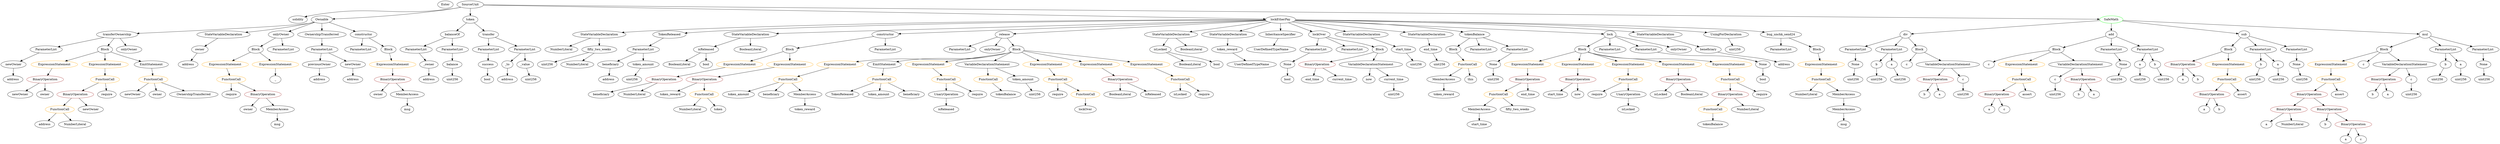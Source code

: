 strict digraph {
	graph [bb="0,0,9950.1,684"];
	node [label="\N"];
	Enter	[height=0.5,
		pos="1768.6,666",
		width=0.83628];
	Block_Unnamed_3	[color=black,
		height=0.5,
		label=Block,
		pos="8169.6,450",
		width=0.90558];
	Identifier_c_4	[color=black,
		height=0.5,
		label=c,
		pos="7895.6,378",
		width=0.75];
	Block_Unnamed_3 -> Identifier_c_4	[pos="e,7916.6,389.87 8138.2,444.29 8092,436.87 8003.7,420.7 7931.6,396 7930,395.47 7928.5,394.89 7926.9,394.27"];
	ExpressionStatement_Unnamed_2	[color=orange,
		height=0.5,
		label=ExpressionStatement,
		pos="8028.6,378",
		width=2.458];
	Block_Unnamed_3 -> ExpressionStatement_Unnamed_2	[pos="e,8061,395.09 8146,437.28 8125.6,427.17 8095.7,412.31 8071.1,400.12"];
	VariableDeclarationStatement_Unnamed_2	[color=black,
		height=0.5,
		label=VariableDeclarationStatement,
		pos="8254.6,378",
		width=3.3174];
	Block_Unnamed_3 -> VariableDeclarationStatement_Unnamed_2	[pos="e,8233.7,396.2 8187.2,434.5 8198.1,425.54 8212.3,413.81 8224.9,403.45"];
	NumberLiteral_Unnamed_3	[color=black,
		height=0.5,
		label=NumberLiteral,
		pos="2224.6,450",
		width=1.765];
	BinaryOperation_Unnamed_7	[color=brown,
		height=0.5,
		label=BinaryOperation,
		pos="8687.6,378",
		width=1.9867];
	Identifier_a_5	[color=black,
		height=0.5,
		label=a,
		pos="8681.6,306",
		width=0.75];
	BinaryOperation_Unnamed_7 -> Identifier_a_5	[pos="e,8683.1,324.1 8686.1,359.7 8685.5,352.41 8684.7,343.73 8684,335.54"];
	Identifier_b_4	[color=black,
		height=0.5,
		label=b,
		pos="8753.6,306",
		width=0.75];
	BinaryOperation_Unnamed_7 -> Identifier_b_4	[pos="e,8739.5,321.89 8703.6,360.05 8712.1,351.04 8722.6,339.83 8731.9,330.04"];
	BinaryOperation_Unnamed_12	[color=brown,
		height=0.5,
		label=BinaryOperation,
		pos="288.59,234",
		width=1.9867];
	FunctionCall_Unnamed_5	[color=orange,
		height=0.5,
		label=FunctionCall,
		pos="225.59,162",
		width=1.6125];
	BinaryOperation_Unnamed_12 -> FunctionCall_Unnamed_5	[pos="e,240.7,179.79 273.34,216.05 265.83,207.71 256.63,197.49 248.31,188.25"];
	Identifier_newOwner	[color=black,
		height=0.5,
		label=newOwner,
		pos="352.59,162",
		width=1.4046];
	BinaryOperation_Unnamed_12 -> Identifier_newOwner	[pos="e,337.68,179.31 304.08,216.05 311.9,207.5 321.52,196.97 330.14,187.56"];
	ParameterList_Unnamed_11	[color=black,
		height=0.5,
		label=ParameterList,
		pos="1940.6,450",
		width=1.7095];
	Parameter_success	[color=black,
		height=0.5,
		label=success,
		pos="1928.6,378",
		width=1.1135];
	ParameterList_Unnamed_11 -> Parameter_success	[pos="e,1931.5,396.1 1937.6,431.7 1936.4,424.32 1934.8,415.52 1933.4,407.25"];
	BinaryOperation_Unnamed_20	[color=brown,
		height=0.5,
		label=BinaryOperation,
		pos="5224.6,378",
		width=1.9867];
	Identifier_end_time_1	[color=black,
		height=0.5,
		label=end_time,
		pos="5202.6,306",
		width=1.2382];
	BinaryOperation_Unnamed_20 -> Identifier_end_time_1	[pos="e,5208,324.1 5219.1,359.7 5216.8,352.24 5214,343.32 5211.4,334.97"];
	Identifier_current_time	[color=black,
		height=0.5,
		label=current_time,
		pos="5322.6,306",
		width=1.5848];
	BinaryOperation_Unnamed_20 -> Identifier_current_time	[pos="e,5300.3,322.91 5247.3,360.76 5260.4,351.42 5277,339.55 5291.3,329.33"];
	FunctionCall_Unnamed_13	[color=orange,
		height=0.5,
		label=FunctionCall,
		pos="5931.6,234",
		width=1.6125];
	MemberAccess_Unnamed_5	[color=black,
		height=0.5,
		label=MemberAccess,
		pos="5851.6,162",
		width=1.9174];
	FunctionCall_Unnamed_13 -> MemberAccess_Unnamed_5	[pos="e,5870.6,179.63 5913,216.76 5903,207.97 5890.4,196.93 5879.2,187.14"];
	Identifier_fifty_two_weeks	[color=black,
		height=0.5,
		label=fifty_two_weeks,
		pos="6011.6,162",
		width=2.0145];
	FunctionCall_Unnamed_13 -> Identifier_fifty_two_weeks	[pos="e,5992.6,179.63 5950.1,216.76 5960.2,207.97 5972.8,196.93 5984,187.14"];
	BooleanLiteral_Unnamed_5	[color=black,
		height=0.5,
		label=BooleanLiteral,
		pos="4472.6,234",
		width=1.7788];
	Identifier_isLocked_2	[color=black,
		height=0.5,
		label=isLocked,
		pos="4717.6,234",
		width=1.2521];
	FunctionDefinition_transferOwnership	[color=black,
		height=0.5,
		label=transferOwnership,
		pos="511.59,522",
		width=2.1947];
	ParameterList_Unnamed_15	[color=black,
		height=0.5,
		label=ParameterList,
		pos="174.59,450",
		width=1.7095];
	FunctionDefinition_transferOwnership -> ParameterList_Unnamed_15	[pos="e,223.65,461.19 454.8,509.2 393.79,496.53 297.21,476.47 234.88,463.52"];
	Block_Unnamed_6	[color=black,
		height=0.5,
		label=Block,
		pos="412.59,450",
		width=0.90558];
	FunctionDefinition_transferOwnership -> Block_Unnamed_6	[pos="e,432.21,464.88 488.13,504.41 474.15,494.53 456.3,481.91 441.46,471.41"];
	ModifierInvocation_onlyOwner	[color=black,
		height=0.5,
		label=onlyOwner,
		pos="514.59,450",
		width=1.4323];
	FunctionDefinition_transferOwnership -> ModifierInvocation_onlyOwner	[pos="e,513.85,468.1 512.33,503.7 512.64,496.41 513.01,487.73 513.36,479.54"];
	PragmaDirective_solidity	[color=black,
		height=0.5,
		label=solidity,
		pos="1182.6,594",
		width=1.0442];
	Parameter_b_2	[color=black,
		height=0.5,
		label=b,
		pos="8998.6,378",
		width=0.75];
	ElementaryTypeName_uint256_9	[color=black,
		height=0.5,
		label=uint256,
		pos="8978.6,306",
		width=1.0442];
	Parameter_b_2 -> ElementaryTypeName_uint256_9	[pos="e,8983.5,324.28 8993.7,360.05 8991.6,352.6 8989.1,343.64 8986.7,335.22"];
	Identifier_start_time_1	[color=black,
		height=0.5,
		label=start_time,
		pos="5851.6,90",
		width=1.3076];
	StateVariableDeclaration_Unnamed_7	[color=black,
		height=0.5,
		label=StateVariableDeclaration,
		pos="2378.6,522",
		width=2.8184];
	StateVariableDeclaration_Unnamed_7 -> NumberLiteral_Unnamed_3	[pos="e,2257.2,465.83 2342.9,504.76 2320.4,494.57 2291.4,481.37 2267.7,470.59"];
	VariableDeclaration_fifty_two_weeks	[color=black,
		height=0.5,
		label=fifty_two_weeks,
		pos="2378.6,450",
		width=2.0145];
	StateVariableDeclaration_Unnamed_7 -> VariableDeclaration_fifty_two_weeks	[pos="e,2378.6,468.1 2378.6,503.7 2378.6,496.41 2378.6,487.73 2378.6,479.54"];
	ExpressionStatement_Unnamed_4	[color=orange,
		height=0.5,
		label=ExpressionStatement,
		pos="891.59,378",
		width=2.458];
	FunctionCall_Unnamed_3	[color=orange,
		height=0.5,
		label=FunctionCall,
		pos="916.59,306",
		width=1.6125];
	ExpressionStatement_Unnamed_4 -> FunctionCall_Unnamed_3	[pos="e,910.48,324.1 897.77,359.7 900.46,352.15 903.69,343.12 906.7,334.68"];
	BinaryOperation_Unnamed_14	[color=brown,
		height=0.5,
		label=BinaryOperation,
		pos="2790.6,306",
		width=1.9867];
	Identifier_token_reward	[color=black,
		height=0.5,
		label=token_reward,
		pos="2648.6,234",
		width=1.7095];
	BinaryOperation_Unnamed_14 -> Identifier_token_reward	[pos="e,2679,250.01 2759.1,289.46 2738.5,279.31 2711.4,265.95 2689.2,255.01"];
	FunctionCall_Unnamed_7	[color=orange,
		height=0.5,
		label=FunctionCall,
		pos="2786.6,234",
		width=1.6125];
	BinaryOperation_Unnamed_14 -> FunctionCall_Unnamed_7	[pos="e,2787.6,252.1 2789.6,287.7 2789.2,280.41 2788.7,271.73 2788.2,263.54"];
	VariableDeclaration_isLocked	[color=black,
		height=0.5,
		label=isLocked,
		pos="4583.6,450",
		width=1.2521];
	BooleanLiteral_Unnamed	[color=black,
		height=0.5,
		label=BooleanLiteral,
		pos="4703.6,378",
		width=1.7788];
	VariableDeclaration_isLocked -> BooleanLiteral_Unnamed	[pos="e,4676.7,394.7 4608.5,434.5 4625.3,424.65 4647.9,411.47 4666.9,400.42"];
	ElementaryTypeName_bool_1	[color=black,
		height=0.5,
		label=bool,
		pos="4813.6,378",
		width=0.76697];
	VariableDeclaration_isLocked -> ElementaryTypeName_bool_1	[pos="e,4791.9,389.72 4617.8,437.94 4624.3,435.9 4631.2,433.84 4637.6,432 4698.9,414.41 4716.5,417.41 4776.6,396 4778.2,395.44 4779.8,\
394.83 4781.4,394.2"];
	Identifier_TokenReleased	[color=black,
		height=0.5,
		label=TokenReleased,
		pos="3352.6,234",
		width=1.8897];
	FunctionDefinition_balanceOf	[color=black,
		height=0.5,
		label=balanceOf,
		pos="1799.6,522",
		width=1.3491];
	ParameterList_Unnamed_8	[color=black,
		height=0.5,
		label=ParameterList,
		pos="1658.6,450",
		width=1.7095];
	FunctionDefinition_balanceOf -> ParameterList_Unnamed_8	[pos="e,1688.7,465.94 1771.4,507 1750.6,496.69 1722.1,482.52 1698.9,471.02"];
	ParameterList_Unnamed_9	[color=black,
		height=0.5,
		label=ParameterList,
		pos="1799.6,450",
		width=1.7095];
	FunctionDefinition_balanceOf -> ParameterList_Unnamed_9	[pos="e,1799.6,468.1 1799.6,503.7 1799.6,496.41 1799.6,487.73 1799.6,479.54"];
	Parameter_None_2	[color=black,
		height=0.5,
		label=None,
		pos="9146.6,378",
		width=0.85014];
	ElementaryTypeName_uint256_10	[color=black,
		height=0.5,
		label=uint256,
		pos="9164.6,306",
		width=1.0442];
	Parameter_None_2 -> ElementaryTypeName_uint256_10	[pos="e,9160.2,324.1 9151,359.7 9152.9,352.32 9155.2,343.52 9157.3,335.25"];
	ElementaryTypeName_uint256_20	[color=black,
		height=0.5,
		label=uint256,
		pos="2183.6,378",
		width=1.0442];
	StateVariableDeclaration_Unnamed	[color=black,
		height=0.5,
		label=StateVariableDeclaration,
		pos="810.59,522",
		width=2.8184];
	VariableDeclaration_owner	[color=black,
		height=0.5,
		label=owner,
		pos="777.59,450",
		width=0.93331];
	StateVariableDeclaration_Unnamed -> VariableDeclaration_owner	[pos="e,785.42,467.62 802.43,503.7 798.78,495.95 794.39,486.64 790.32,478.02"];
	ElementaryTypeName_uint256_16	[color=black,
		height=0.5,
		label=uint256,
		pos="2108.6,306",
		width=1.0442];
	BooleanLiteral_Unnamed_2	[color=black,
		height=0.5,
		label=BooleanLiteral,
		pos="2714.6,378",
		width=1.7788];
	EventDefinition_TokenReleased	[color=black,
		height=0.5,
		label=TokenReleased,
		pos="2714.6,522",
		width=1.8897];
	ParameterList_Unnamed_16	[color=black,
		height=0.5,
		label=ParameterList,
		pos="2568.6,450",
		width=1.7095];
	EventDefinition_TokenReleased -> ParameterList_Unnamed_16	[pos="e,2599.7,465.92 2682.9,505.81 2661.5,495.56 2633.1,481.93 2609.9,470.82"];
	FunctionCall_Unnamed_11	[color=orange,
		height=0.5,
		label=FunctionCall,
		pos="6872.6,306",
		width=1.6125];
	BinaryOperation_Unnamed_16	[color=brown,
		height=0.5,
		label=BinaryOperation,
		pos="6873.6,234",
		width=1.9867];
	FunctionCall_Unnamed_11 -> BinaryOperation_Unnamed_16	[pos="e,6873.3,252.1 6872.8,287.7 6872.9,280.41 6873.1,271.73 6873.2,263.54"];
	Identifier_require_3	[color=black,
		height=0.5,
		label=require,
		pos="6999.6,234",
		width=1.0026];
	FunctionCall_Unnamed_11 -> Identifier_require_3	[pos="e,6975.9,248.04 6900.1,289.81 6919.5,279.15 6945.5,264.83 6966,253.5"];
	ElementaryTypeName_address	[color=black,
		height=0.5,
		label=address,
		pos="1698.6,306",
		width=1.0996];
	ExpressionStatement_Unnamed_14	[color=orange,
		height=0.5,
		label=ExpressionStatement,
		pos="6059.6,378",
		width=2.458];
	BinaryOperation_Unnamed_18	[color=brown,
		height=0.5,
		label=BinaryOperation,
		pos="6052.6,306",
		width=1.9867];
	ExpressionStatement_Unnamed_14 -> BinaryOperation_Unnamed_18	[pos="e,6054.3,324.1 6057.9,359.7 6057.1,352.41 6056.3,343.73 6055.4,335.54"];
	NumberLiteral_Unnamed_4	[color=black,
		height=0.5,
		label=NumberLiteral,
		pos="2729.6,162",
		width=1.765];
	ParameterList_Unnamed_24	[color=black,
		height=0.5,
		label=ParameterList,
		pos="5210.6,450",
		width=1.7095];
	Parameter_None_6	[color=black,
		height=0.5,
		label=None,
		pos="5104.6,378",
		width=0.85014];
	ParameterList_Unnamed_24 -> Parameter_None_6	[pos="e,5124.3,392.01 5186.5,433.12 5170.8,422.73 5150.2,409.11 5133.5,398.12"];
	FunctionDefinition_div	[color=black,
		height=0.5,
		label=div,
		pos="7548.6,522",
		width=0.75];
	ParameterList_Unnamed_3	[color=black,
		height=0.5,
		label=ParameterList,
		pos="7349.6,450",
		width=1.7095];
	FunctionDefinition_div -> ParameterList_Unnamed_3	[pos="e,7387.8,464.44 7525,512.7 7494,501.78 7438.7,482.34 7398.5,468.19"];
	ParameterList_Unnamed_2	[color=black,
		height=0.5,
		label=ParameterList,
		pos="7492.6,450",
		width=1.7095];
	FunctionDefinition_div -> ParameterList_Unnamed_2	[pos="e,7505.9,467.63 7536.4,505.81 7529.6,497.28 7520.9,486.4 7513.1,476.6"];
	Block_Unnamed_1	[color=black,
		height=0.5,
		label=Block,
		pos="7604.6,450",
		width=0.90558];
	FunctionDefinition_div -> Block_Unnamed_1	[pos="e,7592.1,466.64 7560.7,505.81 7567.8,496.94 7576.9,485.55 7585,475.45"];
	Block_Unnamed_2	[color=black,
		height=0.5,
		label=Block,
		pos="8865.6,450",
		width=0.90558];
	Block_Unnamed_2 -> BinaryOperation_Unnamed_7	[pos="e,8725,393.71 8839.7,438.82 8812.5,428.11 8769,411.01 8735.5,397.84"];
	ExpressionStatement_Unnamed_1	[color=orange,
		height=0.5,
		label=ExpressionStatement,
		pos="8865.6,378",
		width=2.458];
	Block_Unnamed_2 -> ExpressionStatement_Unnamed_1	[pos="e,8865.6,396.1 8865.6,431.7 8865.6,424.41 8865.6,415.73 8865.6,407.54"];
	VariableDeclaration_beneficiary	[color=black,
		height=0.5,
		label=beneficiary,
		pos="6776.6,450",
		width=1.4184];
	ElementaryTypeName_address_7	[color=black,
		height=0.5,
		label=address,
		pos="7064.6,378",
		width=1.0996];
	VariableDeclaration_beneficiary -> ElementaryTypeName_address_7	[pos="e,7034.8,390.28 6814.9,437.67 6822.1,435.68 6829.5,433.7 6836.6,432 6915.9,412.87 6937.9,417.67 7016.6,396 7019,395.33 7021.5,394.6 \
7024,393.83"];
	Identifier_b_2	[color=black,
		height=0.5,
		label=b,
		pos="7609.6,234",
		width=0.75];
	Parameter__to	[color=black,
		height=0.5,
		label=_to,
		pos="2013.6,378",
		width=0.75];
	ElementaryTypeName_address_1	[color=black,
		height=0.5,
		label=address,
		pos="2013.6,306",
		width=1.0996];
	Parameter__to -> ElementaryTypeName_address_1	[pos="e,2013.6,324.1 2013.6,359.7 2013.6,352.41 2013.6,343.73 2013.6,335.54"];
	Parameter_None_4	[color=black,
		height=0.5,
		label=None,
		pos="5922.6,378",
		width=0.85014];
	ElementaryTypeName_uint256_22	[color=black,
		height=0.5,
		label=uint256,
		pos="5922.6,306",
		width=1.0442];
	Parameter_None_4 -> ElementaryTypeName_uint256_22	[pos="e,5922.6,324.1 5922.6,359.7 5922.6,352.41 5922.6,343.73 5922.6,335.54"];
	StateVariableDeclaration_Unnamed_4	[color=black,
		height=0.5,
		label=StateVariableDeclaration,
		pos="2997.6,522",
		width=2.8184];
	VariableDeclaration_isReleased	[color=black,
		height=0.5,
		label=isReleased,
		pos="2824.6,450",
		width=1.3907];
	StateVariableDeclaration_Unnamed_4 -> VariableDeclaration_isReleased	[pos="e,2857,464.12 2958.3,505.12 2931.3,494.18 2895.4,479.66 2867.6,468.41"];
	BooleanLiteral_Unnamed_3	[color=black,
		height=0.5,
		label=BooleanLiteral,
		pos="2997.6,450",
		width=1.7788];
	StateVariableDeclaration_Unnamed_4 -> BooleanLiteral_Unnamed_3	[pos="e,2997.6,468.1 2997.6,503.7 2997.6,496.41 2997.6,487.73 2997.6,479.54"];
	Identifier_owner_1	[color=black,
		height=0.5,
		label=owner,
		pos="981.59,162",
		width=0.93331];
	Parameter_balance	[color=black,
		height=0.5,
		label=balance,
		pos="1799.6,378",
		width=1.0719];
	ElementaryTypeName_uint256_15	[color=black,
		height=0.5,
		label=uint256,
		pos="1799.6,306",
		width=1.0442];
	Parameter_balance -> ElementaryTypeName_uint256_15	[pos="e,1799.6,324.1 1799.6,359.7 1799.6,352.41 1799.6,343.73 1799.6,335.54"];
	ModifierDefinition_onlyOwner	[color=black,
		height=0.5,
		label=onlyOwner,
		pos="1117.6,522",
		width=1.4323];
	Block_Unnamed_5	[color=black,
		height=0.5,
		label=Block,
		pos="1017.6,450",
		width=0.90558];
	ModifierDefinition_onlyOwner -> Block_Unnamed_5	[pos="e,1037.3,464.83 1095.4,505.46 1081,495.39 1062.1,482.16 1046.5,471.27"];
	ParameterList_Unnamed_14	[color=black,
		height=0.5,
		label=ParameterList,
		pos="1129.6,450",
		width=1.7095];
	ModifierDefinition_onlyOwner -> ParameterList_Unnamed_14	[pos="e,1126.7,468.1 1120.6,503.7 1121.8,496.32 1123.3,487.52 1124.7,479.25"];
	FunctionCall_Unnamed_1	[color=orange,
		height=0.5,
		label=FunctionCall,
		pos="8864.6,306",
		width=1.6125];
	ExpressionStatement_Unnamed_1 -> FunctionCall_Unnamed_1	[pos="e,8864.8,324.1 8865.3,359.7 8865.2,352.41 8865.1,343.73 8865,335.54"];
	ParameterList_Unnamed_13	[color=black,
		height=0.5,
		label=ParameterList,
		pos="1434.6,450",
		width=1.7095];
	BinaryOperation_Unnamed_2	[color=brown,
		height=0.5,
		label=BinaryOperation,
		pos="9167.6,162",
		width=1.9867];
	Identifier_a_1	[color=black,
		height=0.5,
		label=a,
		pos="9071.6,90",
		width=0.75];
	BinaryOperation_Unnamed_2 -> Identifier_a_1	[pos="e,9089.3,103.88 9145.3,144.76 9131.3,134.56 9113.2,121.33 9098.4,110.55"];
	NumberLiteral_Unnamed	[color=black,
		height=0.5,
		label=NumberLiteral,
		pos="9180.6,90",
		width=1.765];
	BinaryOperation_Unnamed_2 -> NumberLiteral_Unnamed	[pos="e,9177.4,108.1 9170.8,143.7 9172.2,136.32 9173.8,127.52 9175.3,119.25"];
	Identifier_isReleased	[color=black,
		height=0.5,
		label=isReleased,
		pos="3774.6,162",
		width=1.3907];
	EventDefinition_OwnershipTransferred	[color=black,
		height=0.5,
		label=OwnershipTransferred,
		pos="1281.6,522",
		width=2.6243];
	ParameterList_Unnamed_12	[color=black,
		height=0.5,
		label=ParameterList,
		pos="1281.6,450",
		width=1.7095];
	EventDefinition_OwnershipTransferred -> ParameterList_Unnamed_12	[pos="e,1281.6,468.1 1281.6,503.7 1281.6,496.41 1281.6,487.73 1281.6,479.54"];
	Parameter_None_1	[color=black,
		height=0.5,
		label=None,
		pos="7347.6,378",
		width=0.85014];
	ParameterList_Unnamed_3 -> Parameter_None_1	[pos="e,7348.1,396.1 7349.1,431.7 7348.9,424.41 7348.6,415.73 7348.4,407.54"];
	FunctionDefinition_constructor_1	[color=black,
		height=0.5,
		label=constructor,
		pos="3517.6,522",
		width=1.4877];
	Block_Unnamed_7	[color=black,
		height=0.5,
		label=Block,
		pos="3153.6,450",
		width=0.90558];
	FunctionDefinition_constructor_1 -> Block_Unnamed_7	[pos="e,3184,456.86 3471.9,512.21 3400.6,498.49 3264,472.23 3195.3,459.01"];
	ParameterList_Unnamed_17	[color=black,
		height=0.5,
		label=ParameterList,
		pos="3517.6,450",
		width=1.7095];
	FunctionDefinition_constructor_1 -> ParameterList_Unnamed_17	[pos="e,3517.6,468.1 3517.6,503.7 3517.6,496.41 3517.6,487.73 3517.6,479.54"];
	BinaryOperation_Unnamed	[color=brown,
		height=0.5,
		label=BinaryOperation,
		pos="9493.6,306",
		width=1.9867];
	Identifier_b	[color=black,
		height=0.5,
		label=b,
		pos="9452.6,234",
		width=0.75];
	BinaryOperation_Unnamed -> Identifier_b	[pos="e,9462,251.14 9483.5,287.7 9478.7,279.67 9473.1,269.95 9467.8,261.05"];
	Identifier_a	[color=black,
		height=0.5,
		label=a,
		pos="9524.6,234",
		width=0.75];
	BinaryOperation_Unnamed -> Identifier_a	[pos="e,9517.2,251.62 9501.2,287.7 9504.7,279.95 9508.8,270.64 9512.6,262.02"];
	ElementaryTypeName_uint256_12	[color=black,
		height=0.5,
		label=uint256,
		pos="8591.6,306",
		width=1.0442];
	ExpressionStatement_Unnamed_9	[color=orange,
		height=0.5,
		label=ExpressionStatement,
		pos="2958.6,378",
		width=2.458];
	Block_Unnamed_7 -> ExpressionStatement_Unnamed_9	[pos="e,3001,394.24 3126.9,439.41 3097.4,428.81 3049,411.47 3011.7,398.08"];
	ExpressionStatement_Unnamed_8	[color=orange,
		height=0.5,
		label=ExpressionStatement,
		pos="3153.6,378",
		width=2.458];
	Block_Unnamed_7 -> ExpressionStatement_Unnamed_8	[pos="e,3153.6,396.1 3153.6,431.7 3153.6,424.41 3153.6,415.73 3153.6,407.54"];
	Identifier_msg_2	[color=black,
		height=0.5,
		label=msg,
		pos="7314.6,90",
		width=0.75];
	ExpressionStatement_Unnamed_13	[color=orange,
		height=0.5,
		label=ExpressionStatement,
		pos="6254.6,378",
		width=2.458];
	BinaryOperation_Unnamed_17	[color=brown,
		height=0.5,
		label=BinaryOperation,
		pos="6254.6,306",
		width=1.9867];
	ExpressionStatement_Unnamed_13 -> BinaryOperation_Unnamed_17	[pos="e,6254.6,324.1 6254.6,359.7 6254.6,352.41 6254.6,343.73 6254.6,335.54"];
	ParameterList_Unnamed_25	[color=black,
		height=0.5,
		label=ParameterList,
		pos="3796.6,450",
		width=1.7095];
	MemberAccess_Unnamed_4	[color=black,
		height=0.5,
		label=MemberAccess,
		pos="7314.6,162",
		width=1.9174];
	MemberAccess_Unnamed_4 -> Identifier_msg_2	[pos="e,7314.6,108.1 7314.6,143.7 7314.6,136.41 7314.6,127.73 7314.6,119.54"];
	Parameter__owner	[color=black,
		height=0.5,
		label=_owner,
		pos="1698.6,378",
		width=1.0719];
	Parameter__owner -> ElementaryTypeName_address	[pos="e,1698.6,324.1 1698.6,359.7 1698.6,352.41 1698.6,343.73 1698.6,335.54"];
	FunctionCall_Unnamed_19	[color=orange,
		height=0.5,
		label=FunctionCall,
		pos="3128.6,306",
		width=1.6125];
	Identifier_token_amount	[color=black,
		height=0.5,
		label=token_amount,
		pos="2926.6,234",
		width=1.765];
	FunctionCall_Unnamed_19 -> Identifier_token_amount	[pos="e,2965.6,248.53 3091.1,292 3058.7,280.78 3011.7,264.5 2976.2,252.21"];
	Identifier_beneficiary_1	[color=black,
		height=0.5,
		label=beneficiary,
		pos="3059.6,234",
		width=1.4184];
	FunctionCall_Unnamed_19 -> Identifier_beneficiary_1	[pos="e,3075.8,251.47 3112.2,288.41 3103.7,279.78 3093.2,269.06 3083.7,259.5"];
	MemberAccess_Unnamed_6	[color=black,
		height=0.5,
		label=MemberAccess,
		pos="3197.6,234",
		width=1.9174];
	FunctionCall_Unnamed_19 -> MemberAccess_Unnamed_6	[pos="e,3180.9,251.96 3144.9,288.41 3153.3,279.91 3163.7,269.37 3173,259.91"];
	ExpressionStatement_Unnamed_7	[color=orange,
		height=0.5,
		label=ExpressionStatement,
		pos="211.59,378",
		width=2.458];
	BinaryOperation_Unnamed_13	[color=brown,
		height=0.5,
		label=BinaryOperation,
		pos="168.59,306",
		width=1.9867];
	ExpressionStatement_Unnamed_7 -> BinaryOperation_Unnamed_13	[pos="e,179.09,324.1 200.96,359.7 196.17,351.9 190.4,342.51 185.07,333.83"];
	FunctionDefinition_release	[color=black,
		height=0.5,
		label=release,
		pos="3978.6,522",
		width=0.98875];
	FunctionDefinition_release -> ParameterList_Unnamed_25	[pos="e,3832.7,464.87 3950.9,510.37 3922.4,499.39 3877.4,482.07 3843.3,468.97"];
	ModifierInvocation_onlyOwner_2	[color=black,
		height=0.5,
		label=onlyOwner,
		pos="3927.6,450",
		width=1.4323];
	FunctionDefinition_release -> ModifierInvocation_onlyOwner_2	[pos="e,3939.7,467.63 3966.8,504.76 3960.7,496.49 3953.3,486.23 3946.5,476.9"];
	Block_Unnamed_12	[color=black,
		height=0.5,
		label=Block,
		pos="4029.6,450",
		width=0.90558];
	FunctionDefinition_release -> Block_Unnamed_12	[pos="e,4017.8,467.15 3990.4,504.76 3996.6,496.28 4004.3,485.71 4011.2,476.2"];
	FunctionCall_Unnamed_12	[color=orange,
		height=0.5,
		label=FunctionCall,
		pos="6803.6,162",
		width=1.6125];
	BinaryOperation_Unnamed_16 -> FunctionCall_Unnamed_12	[pos="e,6819.9,179.31 6856.6,216.05 6848,207.42 6837.3,196.76 6827.9,187.27"];
	NumberLiteral_Unnamed_7	[color=black,
		height=0.5,
		label=NumberLiteral,
		pos="6943.6,162",
		width=1.765];
	BinaryOperation_Unnamed_16 -> NumberLiteral_Unnamed_7	[pos="e,6926.8,179.79 6890.5,216.05 6899,207.54 6909.5,197.07 6918.9,187.68"];
	Block_Unnamed_5 -> ExpressionStatement_Unnamed_4	[pos="e,921.03,395.36 995.06,436.49 977.3,426.62 952.09,412.61 931,400.9"];
	ExpressionStatement_Unnamed_5	[color=orange,
		height=0.5,
		label=ExpressionStatement,
		pos="1086.6,378",
		width=2.458];
	Block_Unnamed_5 -> ExpressionStatement_Unnamed_5	[pos="e,1069.7,396.13 1032.6,433.81 1041.1,425.14 1052,414.05 1061.8,404.12"];
	VariableDeclaration_end_time	[color=black,
		height=0.5,
		label=end_time,
		pos="5671.6,450",
		width=1.2382];
	ElementaryTypeName_uint256_19	[color=black,
		height=0.5,
		label=uint256,
		pos="5701.6,378",
		width=1.0442];
	VariableDeclaration_end_time -> ElementaryTypeName_uint256_19	[pos="e,5694.4,395.79 5678.8,432.05 5682.2,424.32 5686.2,414.96 5689.9,406.27"];
	Identifier_isReleased_1	[color=black,
		height=0.5,
		label=isReleased,
		pos="4604.6,234",
		width=1.3907];
	VariableDeclaration_previousOwner	[color=black,
		height=0.5,
		label=previousOwner,
		pos="1260.6,378",
		width=1.8759];
	ElementaryTypeName_address_3	[color=black,
		height=0.5,
		label=address,
		pos="1260.6,306",
		width=1.0996];
	VariableDeclaration_previousOwner -> ElementaryTypeName_address_3	[pos="e,1260.6,324.1 1260.6,359.7 1260.6,352.41 1260.6,343.73 1260.6,335.54"];
	Parameter_newOwner	[color=black,
		height=0.5,
		label=newOwner,
		pos="52.587,378",
		width=1.4046];
	ParameterList_Unnamed_15 -> Parameter_newOwner	[pos="e,78.334,393.77 147.51,433.46 130.02,423.43 107.06,410.26 88.111,399.38"];
	Block_Unnamed_8	[color=black,
		height=0.5,
		label=Block,
		pos="5766.6,450",
		width=0.90558];
	FunctionCall_Unnamed_8	[color=orange,
		height=0.5,
		label=FunctionCall,
		pos="5815.6,378",
		width=1.6125];
	Block_Unnamed_8 -> FunctionCall_Unnamed_8	[pos="e,5803.9,395.63 5778,432.76 5783.7,424.49 5790.9,414.23 5797.5,404.9"];
	Identifier_b_5	[color=black,
		height=0.5,
		label=b,
		pos="8251.6,234",
		width=0.75];
	Identifier_beneficiary	[color=black,
		height=0.5,
		label=beneficiary,
		pos="2372.6,234",
		width=1.4184];
	BinaryOperation_Unnamed_10	[color=brown,
		height=0.5,
		label=BinaryOperation,
		pos="1553.6,306",
		width=1.9867];
	Identifier_owner	[color=black,
		height=0.5,
		label=owner,
		pos="1493.6,234",
		width=0.93331];
	BinaryOperation_Unnamed_10 -> Identifier_owner	[pos="e,1507.2,250.83 1539.1,288.05 1531.7,279.47 1522.6,268.89 1514.5,259.44"];
	MemberAccess_Unnamed	[color=black,
		height=0.5,
		label=MemberAccess,
		pos="1614.6,234",
		width=1.9174];
	BinaryOperation_Unnamed_10 -> MemberAccess_Unnamed	[pos="e,1600,251.79 1568.4,288.05 1575.6,279.71 1584.5,269.49 1592.6,260.25"];
	Identifier_now_1	[color=black,
		height=0.5,
		label=now,
		pos="5428.6,306",
		width=0.75];
	VariableDeclaration_newOwner	[color=black,
		height=0.5,
		label=newOwner,
		pos="1396.6,378",
		width=1.4046];
	ElementaryTypeName_address_4	[color=black,
		height=0.5,
		label=address,
		pos="1396.6,306",
		width=1.0996];
	VariableDeclaration_newOwner -> ElementaryTypeName_address_4	[pos="e,1396.6,324.1 1396.6,359.7 1396.6,352.41 1396.6,343.73 1396.6,335.54"];
	MemberAccess_Unnamed_2	[color=black,
		height=0.5,
		label=MemberAccess,
		pos="5713.6,306",
		width=1.9174];
	Identifier_token_reward_1	[color=black,
		height=0.5,
		label=token_reward,
		pos="5713.6,234",
		width=1.7095];
	MemberAccess_Unnamed_2 -> Identifier_token_reward_1	[pos="e,5713.6,252.1 5713.6,287.7 5713.6,280.41 5713.6,271.73 5713.6,263.54"];
	BooleanLiteral_Unnamed_1	[color=black,
		height=0.5,
		label=BooleanLiteral,
		pos="4710.6,450",
		width=1.7788];
	FunctionDefinition_add	[color=black,
		height=0.5,
		label=add,
		pos="8389.6,522",
		width=0.75];
	FunctionDefinition_add -> Block_Unnamed_3	[pos="e,8197.3,459.82 8365.6,513.38 8327.7,501.32 8253.7,477.75 8208.2,463.29"];
	ParameterList_Unnamed_7	[color=black,
		height=0.5,
		label=ParameterList,
		pos="8389.6,450",
		width=1.7095];
	FunctionDefinition_add -> ParameterList_Unnamed_7	[pos="e,8389.6,468.1 8389.6,503.7 8389.6,496.41 8389.6,487.73 8389.6,479.54"];
	ParameterList_Unnamed_6	[color=black,
		height=0.5,
		label=ParameterList,
		pos="8530.6,450",
		width=1.7095];
	FunctionDefinition_add -> ParameterList_Unnamed_6	[pos="e,8500.2,466.09 8410.7,510.52 8431.6,500.16 8464,484.05 8489.9,471.19"];
	ExpressionStatement_Unnamed_6	[color=orange,
		height=0.5,
		label=ExpressionStatement,
		pos="412.59,378",
		width=2.458];
	FunctionCall_Unnamed_4	[color=orange,
		height=0.5,
		label=FunctionCall,
		pos="412.59,306",
		width=1.6125];
	ExpressionStatement_Unnamed_6 -> FunctionCall_Unnamed_4	[pos="e,412.59,324.1 412.59,359.7 412.59,352.41 412.59,343.73 412.59,335.54"];
	FunctionCall_Unnamed_7 -> NumberLiteral_Unnamed_4	[pos="e,2743.3,179.79 2772.8,216.05 2766.1,207.8 2757.8,197.7 2750.4,188.54"];
	Identifier_token	[color=black,
		height=0.5,
		label=token,
		pos="2842.6,162",
		width=0.864];
	FunctionCall_Unnamed_7 -> Identifier_token	[pos="e,2829.9,178.83 2800.1,216.05 2806.9,207.56 2815.3,197.11 2822.8,187.73"];
	ExpressionStatement_Unnamed_11	[color=orange,
		height=0.5,
		label=ExpressionStatement,
		pos="6449.6,378",
		width=2.458];
	FunctionCall_Unnamed_10	[color=orange,
		height=0.5,
		label=FunctionCall,
		pos="6449.6,306",
		width=1.6125];
	ExpressionStatement_Unnamed_11 -> FunctionCall_Unnamed_10	[pos="e,6449.6,324.1 6449.6,359.7 6449.6,352.41 6449.6,343.73 6449.6,335.54"];
	ContractDefinition_Ownable	[color=black,
		height=0.5,
		label=Ownable,
		pos="1281.6,594",
		width=1.2105];
	ContractDefinition_Ownable -> FunctionDefinition_transferOwnership	[pos="e,583.35,529.83 1249.7,581.21 1243.2,579.17 1236.2,577.29 1229.6,576 998.26,531.04 935.51,558.56 700.59,540 665.92,537.26 627.71,\
533.89 594.77,530.88"];
	ContractDefinition_Ownable -> StateVariableDeclaration_Unnamed	[pos="e,903.42,529.65 1249.4,581.43 1242.9,579.39 1236.1,577.46 1229.6,576 1123.6,552.21 1000,538.21 914.68,530.63"];
	ContractDefinition_Ownable -> ModifierDefinition_onlyOwner	[pos="e,1149.5,536.6 1252.3,580.49 1226.5,569.49 1188.7,553.35 1159.7,540.98"];
	ContractDefinition_Ownable -> EventDefinition_OwnershipTransferred	[pos="e,1281.6,540.1 1281.6,575.7 1281.6,568.41 1281.6,559.73 1281.6,551.54"];
	FunctionDefinition_constructor	[color=black,
		height=0.5,
		label=constructor,
		pos="1447.6,522",
		width=1.4877];
	ContractDefinition_Ownable -> FunctionDefinition_constructor	[pos="e,1415,536.72 1311.3,580.49 1337.3,569.52 1375.4,553.46 1404.7,541.09"];
	Identifier_msg	[color=black,
		height=0.5,
		label=msg,
		pos="1614.6,162",
		width=0.75];
	StateVariableDeclaration_Unnamed_3	[color=black,
		height=0.5,
		label=StateVariableDeclaration,
		pos="4636.6,522",
		width=2.8184];
	StateVariableDeclaration_Unnamed_3 -> VariableDeclaration_isLocked	[pos="e,4596.2,467.62 4623.5,503.7 4617.3,495.52 4609.8,485.6 4603,476.58"];
	StateVariableDeclaration_Unnamed_3 -> BooleanLiteral_Unnamed_1	[pos="e,4693.1,467.55 4654.5,504.05 4663.7,495.39 4675,484.7 4685,475.19"];
	ElementaryTypeName_uint256_6	[color=black,
		height=0.5,
		label=uint256,
		pos="7330.6,306",
		width=1.0442];
	ElementaryTypeName_uint256_18	[color=black,
		height=0.5,
		label=uint256,
		pos="5608.6,378",
		width=1.0442];
	VariableDeclaration_beneficiary_1	[color=black,
		height=0.5,
		label=beneficiary,
		pos="2435.6,378",
		width=1.4184];
	ParameterList_Unnamed_16 -> VariableDeclaration_beneficiary_1	[pos="e,2463,393.44 2539.7,433.81 2520.2,423.51 2494.1,409.8 2473,398.67"];
	VariableDeclaration_token_amount	[color=black,
		height=0.5,
		label=token_amount,
		pos="2568.6,378",
		width=1.765];
	ParameterList_Unnamed_16 -> VariableDeclaration_token_amount	[pos="e,2568.6,396.1 2568.6,431.7 2568.6,424.41 2568.6,415.73 2568.6,407.54"];
	Parameter_a_3	[color=black,
		height=0.5,
		label=a,
		pos="8498.6,378",
		width=0.75];
	ElementaryTypeName_uint256_11	[color=black,
		height=0.5,
		label=uint256,
		pos="8498.6,306",
		width=1.0442];
	Parameter_a_3 -> ElementaryTypeName_uint256_11	[pos="e,8498.6,324.1 8498.6,359.7 8498.6,352.41 8498.6,343.73 8498.6,335.54"];
	ExpressionStatement_Unnamed_19	[color=orange,
		height=0.5,
		label=ExpressionStatement,
		pos="3348.6,378",
		width=2.458];
	ExpressionStatement_Unnamed_19 -> FunctionCall_Unnamed_19	[pos="e,3167.9,319.52 3302.2,362.24 3265.9,350.7 3215.6,334.7 3178.5,322.88"];
	FunctionCall_Unnamed_20	[color=orange,
		height=0.5,
		label=FunctionCall,
		pos="3512.6,306",
		width=1.6125];
	FunctionCall_Unnamed_20 -> Identifier_TokenReleased	[pos="e,3386.9,249.99 3480.2,290.83 3456.4,280.41 3423.7,266.1 3397.3,254.58"];
	Identifier_token_amount_1	[color=black,
		height=0.5,
		label=token_amount,
		pos="3502.6,234",
		width=1.765];
	FunctionCall_Unnamed_20 -> Identifier_token_amount_1	[pos="e,3505,252.1 3510.1,287.7 3509.1,280.32 3507.8,271.52 3506.6,263.25"];
	Identifier_beneficiary_2	[color=black,
		height=0.5,
		label=beneficiary,
		pos="3635.6,234",
		width=1.4184];
	FunctionCall_Unnamed_20 -> Identifier_beneficiary_2	[pos="e,3609.5,249.85 3539.6,289.64 3557.2,279.61 3580.4,266.4 3599.6,255.48"];
	ElementaryTypeName_uint256_13	[color=black,
		height=0.5,
		label=uint256,
		pos="8405.6,306",
		width=1.0442];
	FunctionCall_Unnamed_2	[color=orange,
		height=0.5,
		label=FunctionCall,
		pos="8028.6,306",
		width=1.6125];
	ExpressionStatement_Unnamed_2 -> FunctionCall_Unnamed_2	[pos="e,8028.6,324.1 8028.6,359.7 8028.6,352.41 8028.6,343.73 8028.6,335.54"];
	Identifier_tokenBalance_1	[color=black,
		height=0.5,
		label=tokenBalance,
		pos="4012.6,234",
		width=1.6679];
	VariableDeclaration_c_2	[color=black,
		height=0.5,
		label=c,
		pos="8151.6,306",
		width=0.75];
	ElementaryTypeName_uint256_14	[color=black,
		height=0.5,
		label=uint256,
		pos="8151.6,234",
		width=1.0442];
	VariableDeclaration_c_2 -> ElementaryTypeName_uint256_14	[pos="e,8151.6,252.1 8151.6,287.7 8151.6,280.41 8151.6,271.73 8151.6,263.54"];
	StateVariableDeclaration_Unnamed_1	[color=black,
		height=0.5,
		label=StateVariableDeclaration,
		pos="4857.6,522",
		width=2.8184];
	VariableDeclaration_token_reward	[color=black,
		height=0.5,
		label=token_reward,
		pos="4854.6,450",
		width=1.7095];
	StateVariableDeclaration_Unnamed_1 -> VariableDeclaration_token_reward	[pos="e,4855.3,468.1 4856.8,503.7 4856.5,496.41 4856.2,487.73 4855.8,479.54"];
	Parameter_None_5	[color=black,
		height=0.5,
		label=None,
		pos="6976.6,378",
		width=0.85014];
	ElementaryTypeName_bool_3	[color=black,
		height=0.5,
		label=bool,
		pos="6976.6,306",
		width=0.76697];
	Parameter_None_5 -> ElementaryTypeName_bool_3	[pos="e,6976.6,324.1 6976.6,359.7 6976.6,352.41 6976.6,343.73 6976.6,335.54"];
	Identifier_newOwner_2	[color=black,
		height=0.5,
		label=newOwner,
		pos="63.587,234",
		width=1.4046];
	BinaryOperation_Unnamed_9	[color=brown,
		height=0.5,
		label=BinaryOperation,
		pos="7919.6,234",
		width=1.9867];
	FunctionCall_Unnamed_2 -> BinaryOperation_Unnamed_9	[pos="e,7944.7,251.14 8004.1,289.29 7989.5,279.88 7970.6,267.76 7954.4,257.36"];
	Identifier_assert_2	[color=black,
		height=0.5,
		label=assert,
		pos="8041.6,234",
		width=0.89172];
	FunctionCall_Unnamed_2 -> Identifier_assert_2	[pos="e,8038.4,252.1 8031.8,287.7 8033.2,280.32 8034.8,271.52 8036.3,263.25"];
	Identifier_require_4	[color=black,
		height=0.5,
		label=require,
		pos="4816.6,234",
		width=1.0026];
	Parameter_a_2	[color=black,
		height=0.5,
		label=a,
		pos="9070.6,378",
		width=0.75];
	ElementaryTypeName_uint256_8	[color=black,
		height=0.5,
		label=uint256,
		pos="9071.6,306",
		width=1.0442];
	Parameter_a_2 -> ElementaryTypeName_uint256_8	[pos="e,9071.3,324.1 9070.8,359.7 9070.9,352.41 9071.1,343.73 9071.2,335.54"];
	Identifier_a_7	[color=black,
		height=0.5,
		label=a,
		pos="7883.6,162",
		width=0.75];
	BinaryOperation_Unnamed_9 -> Identifier_a_7	[pos="e,7891.9,179.14 7910.7,215.7 7906.6,207.75 7901.7,198.16 7897.1,189.34"];
	Identifier_c_3	[color=black,
		height=0.5,
		label=c,
		pos="7955.6,162",
		width=0.75];
	BinaryOperation_Unnamed_9 -> Identifier_c_3	[pos="e,7947.3,179.14 7928.5,215.7 7932.6,207.75 7937.5,198.16 7942,189.34"];
	Parameter_b_3	[color=black,
		height=0.5,
		label=b,
		pos="8570.6,378",
		width=0.75];
	Parameter_b_3 -> ElementaryTypeName_uint256_12	[pos="e,8586.4,324.28 8575.7,360.05 8577.9,352.6 8580.6,343.64 8583.1,335.22"];
	NumberLiteral_Unnamed_2	[color=black,
		height=0.5,
		label=NumberLiteral,
		pos="2302.6,378",
		width=1.765];
	BinaryOperation_Unnamed_6	[color=brown,
		height=0.5,
		label=BinaryOperation,
		pos="8803.6,234",
		width=1.9867];
	Identifier_a_4	[color=black,
		height=0.5,
		label=a,
		pos="8767.6,162",
		width=0.75];
	BinaryOperation_Unnamed_6 -> Identifier_a_4	[pos="e,8775.9,179.14 8794.7,215.7 8790.6,207.75 8785.7,198.16 8781.1,189.34"];
	Identifier_b_3	[color=black,
		height=0.5,
		label=b,
		pos="8839.6,162",
		width=0.75];
	BinaryOperation_Unnamed_6 -> Identifier_b_3	[pos="e,8831.3,179.14 8812.5,215.7 8816.6,207.75 8821.5,198.16 8826,189.34"];
	FunctionCall_Unnamed_15	[color=orange,
		height=0.5,
		label=FunctionCall,
		pos="3774.6,306",
		width=1.6125];
	UnaryOperation_Unnamed_1	[color=black,
		height=0.5,
		label=UnaryOperation,
		pos="3774.6,234",
		width=1.9452];
	FunctionCall_Unnamed_15 -> UnaryOperation_Unnamed_1	[pos="e,3774.6,252.1 3774.6,287.7 3774.6,280.41 3774.6,271.73 3774.6,263.54"];
	Identifier_require_5	[color=black,
		height=0.5,
		label=require,
		pos="3898.6,234",
		width=1.0026];
	FunctionCall_Unnamed_15 -> Identifier_require_5	[pos="e,3875.2,248.21 3801.8,289.64 3820.5,279.08 3845.4,265 3865.3,253.78"];
	Parameter_None_3	[color=black,
		height=0.5,
		label=None,
		pos="8422.6,378",
		width=0.85014];
	ParameterList_Unnamed_7 -> Parameter_None_3	[pos="e,8414.8,395.62 8397.7,431.7 8401.4,423.95 8405.8,414.64 8409.9,406.02"];
	Identifier_tokenBalance	[color=black,
		height=0.5,
		label=tokenBalance,
		pos="6803.6,90",
		width=1.6679];
	FunctionCall_Unnamed_12 -> Identifier_tokenBalance	[pos="e,6803.6,108.1 6803.6,143.7 6803.6,136.41 6803.6,127.73 6803.6,119.54"];
	Identifier_c_2	[color=black,
		height=0.5,
		label=c,
		pos="7567.6,378",
		width=0.75];
	ElementaryTypeName_uint256_1	[color=black,
		height=0.5,
		label=uint256,
		pos="9723.6,306",
		width=1.0442];
	ParameterList_Unnamed_18	[color=black,
		height=0.5,
		label=ParameterList,
		pos="5878.6,450",
		width=1.7095];
	Identifier_require_2	[color=black,
		height=0.5,
		label=require,
		pos="6335.6,234",
		width=1.0026];
	Identifier__	[color=black,
		height=0.5,
		label=_,
		pos="1086.6,306",
		width=0.75];
	ExpressionStatement_Unnamed_5 -> Identifier__	[pos="e,1086.6,324.1 1086.6,359.7 1086.6,352.41 1086.6,343.73 1086.6,335.54"];
	FunctionDefinition_transfer	[color=black,
		height=0.5,
		label=transfer,
		pos="1940.6,522",
		width=1.0719];
	FunctionDefinition_transfer -> ParameterList_Unnamed_11	[pos="e,1940.6,468.1 1940.6,503.7 1940.6,496.41 1940.6,487.73 1940.6,479.54"];
	ParameterList_Unnamed_10	[color=black,
		height=0.5,
		label=ParameterList,
		pos="2081.6,450",
		width=1.7095];
	FunctionDefinition_transfer -> ParameterList_Unnamed_10	[pos="e,2051.2,466.07 1966.4,508.16 1987.3,497.81 2017,483.07 2041,471.15"];
	Identifier_assert_1	[color=black,
		height=0.5,
		label=assert,
		pos="8925.6,234",
		width=0.89172];
	MemberAccess_Unnamed_5 -> Identifier_start_time_1	[pos="e,5851.6,108.1 5851.6,143.7 5851.6,136.41 5851.6,127.73 5851.6,119.54"];
	Identifier_this	[color=black,
		height=0.5,
		label=this,
		pos="5827.6,306",
		width=0.75];
	FunctionCall_Unnamed_18	[color=orange,
		height=0.5,
		label=FunctionCall,
		pos="3919.6,306",
		width=1.6125];
	FunctionCall_Unnamed_18 -> Identifier_tokenBalance_1	[pos="e,3991.2,251.06 3940.7,289.12 3953,279.87 3968.7,268.07 3982.2,257.84"];
	Block_Unnamed_10	[color=black,
		height=0.5,
		label=Block,
		pos="6271.6,450",
		width=0.90558];
	Block_Unnamed_10 -> ExpressionStatement_Unnamed_14	[pos="e,6104.5,393.84 6244.3,439.99 6211.9,429.28 6156.9,411.13 6115.3,397.41"];
	Block_Unnamed_10 -> ExpressionStatement_Unnamed_13	[pos="e,6258.7,396.1 6267.4,431.7 6265.6,424.32 6263.5,415.52 6261.4,407.25"];
	Block_Unnamed_10 -> ExpressionStatement_Unnamed_11	[pos="e,6409,394.4 6297.1,438.3 6302.2,436.19 6307.6,434.01 6312.6,432 6340.9,420.67 6372.6,408.38 6398.4,398.48"];
	ExpressionStatement_Unnamed_15	[color=orange,
		height=0.5,
		label=ExpressionStatement,
		pos="6644.6,378",
		width=2.458];
	Block_Unnamed_10 -> ExpressionStatement_Unnamed_15	[pos="e,6579.3,390.51 6296,437.77 6301.4,435.61 6307.1,433.54 6312.6,432 6413.9,403.64 6442.7,412.99 6546.6,396 6553.5,394.87 6560.7,393.66 \
6567.9,392.44"];
	ExpressionStatement_Unnamed_12	[color=orange,
		height=0.5,
		label=ExpressionStatement,
		pos="6839.6,378",
		width=2.458];
	Block_Unnamed_10 -> ExpressionStatement_Unnamed_12	[pos="e,6775.9,390.88 6295.9,437.48 6301.3,435.34 6307,433.35 6312.6,432 6498.5,386.82 6551.8,420.37 6741.6,396 6749.1,395.04 6756.8,393.91 \
6764.6,392.7"];
	Block_Unnamed_6 -> ExpressionStatement_Unnamed_7	[pos="e,254.77,394.04 385.48,439.56 354.82,428.88 304.13,411.23 265.36,397.73"];
	Block_Unnamed_6 -> ExpressionStatement_Unnamed_6	[pos="e,412.59,396.1 412.59,431.7 412.59,424.41 412.59,415.73 412.59,407.54"];
	EmitStatement_Unnamed	[color=black,
		height=0.5,
		label=EmitStatement,
		pos="601.59,378",
		width=1.7788];
	Block_Unnamed_6 -> EmitStatement_Unnamed	[pos="e,562.13,392.54 437.66,438.37 442.9,436.22 448.41,434 453.59,432 485.98,419.49 522.74,406.32 551.52,396.24"];
	ElementaryTypeName_uint256	[color=black,
		height=0.5,
		label=uint256,
		pos="9816.6,306",
		width=1.0442];
	BinaryOperation_Unnamed_18 -> FunctionCall_Unnamed_13	[pos="e,5958,250.26 6024.8,288.94 6007.9,279.13 5986,266.48 5967.7,255.9"];
	Identifier_end_time	[color=black,
		height=0.5,
		label=end_time,
		pos="6052.6,234",
		width=1.2382];
	BinaryOperation_Unnamed_18 -> Identifier_end_time	[pos="e,6052.6,252.1 6052.6,287.7 6052.6,280.41 6052.6,271.73 6052.6,263.54"];
	FunctionCall_Unnamed_10 -> Identifier_require_2	[pos="e,6357.7,248.6 6424.3,289.46 6407.5,279.18 6385.4,265.61 6367.5,254.59"];
	UnaryOperation_Unnamed	[color=black,
		height=0.5,
		label=UnaryOperation,
		pos="6459.6,234",
		width=1.9452];
	FunctionCall_Unnamed_10 -> UnaryOperation_Unnamed	[pos="e,6457.1,252.1 6452.1,287.7 6453.1,280.32 6454.4,271.52 6455.6,263.25"];
	ParameterList_Unnamed_8 -> Parameter__owner	[pos="e,1689,395.79 1668.3,432.05 1672.8,424.14 1678.3,414.54 1683.3,405.69"];
	ParameterList_Unnamed_21	[color=black,
		height=0.5,
		label=ParameterList,
		pos="6383.6,450",
		width=1.7095];
	BinaryOperation_Unnamed_5	[color=brown,
		height=0.5,
		label=BinaryOperation,
		pos="7664.6,306",
		width=1.9867];
	BinaryOperation_Unnamed_5 -> Identifier_b_2	[pos="e,7621.7,250.36 7651.3,288.05 7644.5,279.44 7636.1,268.81 7628.7,259.33"];
	Identifier_a_3	[color=black,
		height=0.5,
		label=a,
		pos="7681.6,234",
		width=0.75];
	BinaryOperation_Unnamed_5 -> Identifier_a_3	[pos="e,7677.4,252.1 7668.8,287.7 7670.6,280.32 7672.7,271.52 7674.7,263.25"];
	Parameter_b_1	[color=black,
		height=0.5,
		label=b,
		pos="7423.6,378",
		width=0.75];
	ElementaryTypeName_uint256_5	[color=black,
		height=0.5,
		label=uint256,
		pos="7423.6,306",
		width=1.0442];
	Parameter_b_1 -> ElementaryTypeName_uint256_5	[pos="e,7423.6,324.1 7423.6,359.7 7423.6,352.41 7423.6,343.73 7423.6,335.54"];
	Identifier_require_6	[color=black,
		height=0.5,
		label=require,
		pos="4220.6,234",
		width=1.0026];
	ParameterList_Unnamed_22	[color=black,
		height=0.5,
		label=ParameterList,
		pos="6524.6,450",
		width=1.7095];
	ParameterList_Unnamed_22 -> Parameter_None_5	[pos="e,6953.3,390.26 6569.2,437.22 6577.6,435.28 6586.3,433.43 6594.6,432 6745.2,405.91 6788.6,434.31 6936.6,396 6938.6,395.48 6940.6,\
394.88 6942.6,394.22"];
	ElementaryTypeName_uint256_24	[color=black,
		height=0.5,
		label=uint256,
		pos="4128.6,234",
		width=1.0442];
	Identifier_lockOver	[color=black,
		height=0.5,
		label=lockOver,
		pos="4332.6,162",
		width=1.2521];
	MemberAccess_Unnamed -> Identifier_msg	[pos="e,1614.6,180.1 1614.6,215.7 1614.6,208.41 1614.6,199.73 1614.6,191.54"];
	VariableDeclaration_token_amount_1	[color=black,
		height=0.5,
		label=token_amount,
		pos="4066.6,306",
		width=1.765];
	VariableDeclaration_token_amount_1 -> ElementaryTypeName_uint256_24	[pos="e,4114.6,250.83 4081.6,288.05 4089.2,279.47 4098.6,268.89 4106.9,259.44"];
	FunctionCall_Unnamed_6	[color=orange,
		height=0.5,
		label=FunctionCall,
		pos="610.59,306",
		width=1.6125];
	EmitStatement_Unnamed -> FunctionCall_Unnamed_6	[pos="e,608.39,324.1 603.81,359.7 604.76,352.32 605.89,343.52 606.95,335.25"];
	ElementaryTypeName_uint256_17	[color=black,
		height=0.5,
		label=uint256,
		pos="6883.6,450",
		width=1.0442];
	Identifier_require	[color=black,
		height=0.5,
		label=require,
		pos="916.59,234",
		width=1.0026];
	FunctionCall_Unnamed_3 -> Identifier_require	[pos="e,916.59,252.1 916.59,287.7 916.59,280.41 916.59,271.73 916.59,263.54"];
	BinaryOperation_Unnamed_11	[color=brown,
		height=0.5,
		label=BinaryOperation,
		pos="1042.6,234",
		width=1.9867];
	FunctionCall_Unnamed_3 -> BinaryOperation_Unnamed_11	[pos="e,1014,250.89 943.93,289.81 961.47,280.06 984.52,267.26 1003.9,256.48"];
	Identifier_isLocked_1	[color=black,
		height=0.5,
		label=isLocked,
		pos="6592.6,234",
		width=1.2521];
	MemberAccess_Unnamed_1	[color=black,
		height=0.5,
		label=MemberAccess,
		pos="1102.6,162",
		width=1.9174];
	Identifier_msg_1	[color=black,
		height=0.5,
		label=msg,
		pos="1102.6,90",
		width=0.75];
	MemberAccess_Unnamed_1 -> Identifier_msg_1	[pos="e,1102.6,108.1 1102.6,143.7 1102.6,136.41 1102.6,127.73 1102.6,119.54"];
	EmitStatement_Unnamed_1	[color=black,
		height=0.5,
		label=EmitStatement,
		pos="3519.6,378",
		width=1.7788];
	EmitStatement_Unnamed_1 -> FunctionCall_Unnamed_20	[pos="e,3514.3,324.1 3517.9,359.7 3517.1,352.41 3516.3,343.73 3515.4,335.54"];
	InheritanceSpecifier_Unnamed	[color=black,
		height=0.5,
		label=InheritanceSpecifier,
		pos="5060.6,522",
		width=2.3333];
	UserDefinedTypeName_Unnamed	[color=black,
		height=0.5,
		label=UserDefinedTypeName,
		pos="5032.6,450",
		width=2.7214];
	InheritanceSpecifier_Unnamed -> UserDefinedTypeName_Unnamed	[pos="e,5039.4,468.1 5053.7,503.7 5050.6,496.15 5047,487.12 5043.7,478.68"];
	Parameter_None_1 -> ElementaryTypeName_uint256_6	[pos="e,7334.7,324.1 7343.4,359.7 7341.6,352.32 7339.5,343.52 7337.4,335.25"];
	ParameterList_Unnamed_10 -> Parameter__to	[pos="e,2027.7,393.57 2065.5,432.41 2056.5,423.19 2045.2,411.58 2035.5,401.54"];
	Parameter__value	[color=black,
		height=0.5,
		label=_value,
		pos="2093.6,378",
		width=0.96103];
	ParameterList_Unnamed_10 -> Parameter__value	[pos="e,2090.7,396.1 2084.6,431.7 2085.8,424.32 2087.3,415.52 2088.7,407.25"];
	UserDefinedTypeName_Unnamed_1	[color=black,
		height=0.5,
		label=UserDefinedTypeName,
		pos="4957.6,378",
		width=2.7214];
	BinaryOperation_Unnamed_1	[color=brown,
		height=0.5,
		label=BinaryOperation,
		pos="9248.6,234",
		width=1.9867];
	BinaryOperation_Unnamed_1 -> BinaryOperation_Unnamed_2	[pos="e,9186.9,179.71 9229.4,216.41 9219.3,207.67 9206.7,196.79 9195.5,187.13"];
	BinaryOperation_Unnamed_3	[color=brown,
		height=0.5,
		label=BinaryOperation,
		pos="9328.6,162",
		width=1.9867];
	BinaryOperation_Unnamed_1 -> BinaryOperation_Unnamed_3	[pos="e,9309.5,179.71 9267.5,216.41 9277.5,207.67 9290,196.79 9301,187.13"];
	ParameterList_Unnamed_23	[color=black,
		height=0.5,
		label=ParameterList,
		pos="5351.6,450",
		width=1.7095];
	ParameterList_Unnamed_6 -> Parameter_a_3	[pos="e,8506.2,395.62 8522.7,431.7 8519.1,423.95 8514.9,414.64 8510.9,406.02"];
	ParameterList_Unnamed_6 -> Parameter_b_3	[pos="e,8561.3,395.31 8540.3,432.05 8544.9,424.03 8550.4,414.26 8555.6,405.3"];
	Identifier_b_1	[color=black,
		height=0.5,
		label=b,
		pos="9315.6,90",
		width=0.75];
	ElementaryTypeName_address_6	[color=black,
		height=0.5,
		label=address,
		pos="165.59,90",
		width=1.0996];
	FunctionCall_Unnamed_5 -> ElementaryTypeName_address_6	[pos="e,179.29,106.99 211.37,144.41 204.01,135.83 194.89,125.19 186.73,115.67"];
	NumberLiteral_Unnamed_1	[color=black,
		height=0.5,
		label=NumberLiteral,
		pos="286.59,90",
		width=1.765];
	FunctionCall_Unnamed_5 -> NumberLiteral_Unnamed_1	[pos="e,271.81,107.96 240.04,144.41 247.31,136.08 256.26,125.8 264.38,116.49"];
	FunctionDefinition_lockOver	[color=black,
		height=0.5,
		label=lockOver,
		pos="5219.6,522",
		width=1.2521];
	FunctionDefinition_lockOver -> ParameterList_Unnamed_24	[pos="e,5212.8,468.1 5217.4,503.7 5216.4,496.32 5215.3,487.52 5214.2,479.25"];
	FunctionDefinition_lockOver -> ParameterList_Unnamed_23	[pos="e,5323,466.19 5246,507 5265.1,496.85 5291.3,482.97 5312.8,471.56"];
	Block_Unnamed_11	[color=black,
		height=0.5,
		label=Block,
		pos="5463.6,450",
		width=0.90558];
	FunctionDefinition_lockOver -> Block_Unnamed_11	[pos="e,5438.6,461.98 5258.6,512.5 5299.8,503.13 5366.5,486.86 5422.6,468 5424.4,467.39 5426.2,466.74 5428.1,466.07"];
	Parameter_b	[color=black,
		height=0.5,
		label=b,
		pos="9744.6,378",
		width=0.75];
	Parameter_b -> ElementaryTypeName_uint256_1	[pos="e,9728.8,324.28 9739.5,360.05 9737.3,352.6 9734.6,343.64 9732.1,335.22"];
	BinaryOperation_Unnamed_15	[color=brown,
		height=0.5,
		label=BinaryOperation,
		pos="2629.6,306",
		width=1.9867];
	ExpressionStatement_Unnamed_9 -> BinaryOperation_Unnamed_15	[pos="e,2683,318.37 2899,364.32 2841.2,352.02 2753.6,333.39 2694.1,320.74"];
	ExpressionStatement_Unnamed_8 -> BinaryOperation_Unnamed_14	[pos="e,2846.2,317.73 3091.2,364.97 3026,352.4 2924.2,332.77 2857.5,319.89"];
	NumberLiteral_Unnamed_5	[color=black,
		height=0.5,
		label=NumberLiteral,
		pos="2505.6,234",
		width=1.765];
	VariableDeclaration_current_time	[color=black,
		height=0.5,
		label=current_time,
		pos="5530.6,306",
		width=1.5848];
	ElementaryTypeName_uint256_23	[color=black,
		height=0.5,
		label=uint256,
		pos="5530.6,234",
		width=1.0442];
	VariableDeclaration_current_time -> ElementaryTypeName_uint256_23	[pos="e,5530.6,252.1 5530.6,287.7 5530.6,280.41 5530.6,271.73 5530.6,263.54"];
	BooleanLiteral_Unnamed_4	[color=black,
		height=0.5,
		label=BooleanLiteral,
		pos="6719.6,234",
		width=1.7788];
	ElementaryTypeName_uint256_4	[color=black,
		height=0.5,
		label=uint256,
		pos="7516.6,306",
		width=1.0442];
	Identifier_require_1	[color=black,
		height=0.5,
		label=require,
		pos="414.59,234",
		width=1.0026];
	StateVariableDeclaration_Unnamed_5	[color=black,
		height=0.5,
		label=StateVariableDeclaration,
		pos="5421.6,522",
		width=2.8184];
	VariableDeclaration_start_time	[color=black,
		height=0.5,
		label=start_time,
		pos="5561.6,450",
		width=1.3076];
	StateVariableDeclaration_Unnamed_5 -> VariableDeclaration_start_time	[pos="e,5533.7,464.95 5454.4,504.59 5475.1,494.24 5501.9,480.84 5523.5,470.02"];
	StateVariableDeclaration_Unnamed_6	[color=black,
		height=0.5,
		label=StateVariableDeclaration,
		pos="5661.6,522",
		width=2.8184];
	StateVariableDeclaration_Unnamed_6 -> VariableDeclaration_end_time	[pos="e,5669.1,468.1 5664.1,503.7 5665.1,496.32 5666.4,487.52 5667.6,479.25"];
	Identifier_start_time	[color=black,
		height=0.5,
		label=start_time,
		pos="6162.6,234",
		width=1.3076];
	VariableDeclaration_token_reward -> UserDefinedTypeName_Unnamed_1	[pos="e,4933,395.72 4878.2,432.94 4891.7,423.8 4908.7,412.2 4923.6,402.1"];
	ElementaryTypeName_address_8	[color=black,
		height=0.5,
		label=address,
		pos="2407.6,306",
		width=1.0996];
	Parameter_None_3 -> ElementaryTypeName_uint256_13	[pos="e,8409.7,324.1 8418.4,359.7 8416.6,352.32 8414.5,343.52 8412.4,335.25"];
	FunctionCall_Unnamed_9	[color=orange,
		height=0.5,
		label=FunctionCall,
		pos="7210.6,306",
		width=1.6125];
	NumberLiteral_Unnamed_6	[color=black,
		height=0.5,
		label=NumberLiteral,
		pos="7163.6,234",
		width=1.765];
	FunctionCall_Unnamed_9 -> NumberLiteral_Unnamed_6	[pos="e,7174.9,251.79 7199.2,288.05 7193.8,279.97 7187.2,270.12 7181.1,261.11"];
	MemberAccess_Unnamed_3	[color=black,
		height=0.5,
		label=MemberAccess,
		pos="7314.6,234",
		width=1.9174];
	FunctionCall_Unnamed_9 -> MemberAccess_Unnamed_3	[pos="e,7290.4,251.31 7234.2,289.12 7248.1,279.76 7265.9,267.78 7281.2,257.47"];
	BinaryOperation_Unnamed_17 -> Identifier_start_time	[pos="e,6183,250.51 6232.8,288.41 6220.5,279.08 6205.1,267.31 6191.8,257.2"];
	Identifier_now	[color=black,
		height=0.5,
		label=now,
		pos="6254.6,234",
		width=0.75];
	BinaryOperation_Unnamed_17 -> Identifier_now	[pos="e,6254.6,252.1 6254.6,287.7 6254.6,280.41 6254.6,271.73 6254.6,263.54"];
	VariableDeclarationStatement_Unnamed_2 -> VariableDeclaration_c_2	[pos="e,8170.2,319.62 8229.7,360.05 8214.5,349.73 8195,336.53 8179.4,325.88"];
	BinaryOperation_Unnamed_8	[color=brown,
		height=0.5,
		label=BinaryOperation,
		pos="8268.6,306",
		width=1.9867];
	VariableDeclarationStatement_Unnamed_2 -> BinaryOperation_Unnamed_8	[pos="e,8265.2,324.1 8258,359.7 8259.5,352.32 8261.3,343.52 8262.9,335.25"];
	Identifier_owner_3	[color=black,
		height=0.5,
		label=owner,
		pos="165.59,234",
		width=0.93331];
	ExpressionStatement_Unnamed	[color=orange,
		height=0.5,
		label=ExpressionStatement,
		pos="9283.6,378",
		width=2.458];
	FunctionCall_Unnamed	[color=orange,
		height=0.5,
		label=FunctionCall,
		pos="9283.6,306",
		width=1.6125];
	ExpressionStatement_Unnamed -> FunctionCall_Unnamed	[pos="e,9283.6,324.1 9283.6,359.7 9283.6,352.41 9283.6,343.73 9283.6,335.54"];
	ContractDefinition_token	[color=black,
		height=0.5,
		label=token,
		pos="1869.6,594",
		width=0.864];
	ContractDefinition_token -> FunctionDefinition_balanceOf	[pos="e,1815.7,539.13 1854.4,577.81 1845.5,568.89 1834,557.41 1823.8,547.26"];
	ContractDefinition_token -> FunctionDefinition_transfer	[pos="e,1924.6,538.8 1884.6,578.15 1893.9,569.03 1906,557.14 1916.5,546.74"];
	ParameterList_Unnamed_2 -> Parameter_b_1	[pos="e,7437.9,393.57 7476.2,432.41 7467.1,423.19 7455.7,411.58 7445.8,401.54"];
	Parameter_a_1	[color=black,
		height=0.5,
		label=a,
		pos="7495.6,378",
		width=0.75];
	ParameterList_Unnamed_2 -> Parameter_a_1	[pos="e,7494.9,396.1 7493.3,431.7 7493.6,424.41 7494,415.73 7494.4,407.54"];
	FunctionDefinition_sub	[color=black,
		height=0.5,
		label=sub,
		pos="8932.6,522",
		width=0.75];
	FunctionDefinition_sub -> Block_Unnamed_2	[pos="e,8880.4,466.46 8918.7,506.5 8909.9,497.27 8898.2,485.11 8888.1,474.52"];
	ParameterList_Unnamed_4	[color=black,
		height=0.5,
		label=ParameterList,
		pos="8998.6,450",
		width=1.7095];
	FunctionDefinition_sub -> ParameterList_Unnamed_4	[pos="e,8982.8,467.79 8946.6,506.15 8954.9,497.38 8965.6,486.03 8975.1,475.91"];
	ParameterList_Unnamed_5	[color=black,
		height=0.5,
		label=ParameterList,
		pos="9143.6,450",
		width=1.7095];
	FunctionDefinition_sub -> ParameterList_Unnamed_5	[pos="e,9104.1,464.1 8956.4,513.11 8989.4,502.15 9049.9,482.07 9093.2,467.71"];
	Identifier_a_6	[color=black,
		height=0.5,
		label=a,
		pos="8323.6,234",
		width=0.75];
	ElementaryTypeName_bool_4	[color=black,
		height=0.5,
		label=bool,
		pos="5104.6,306",
		width=0.76697];
	BinaryOperation_Unnamed_4	[color=brown,
		height=0.5,
		label=BinaryOperation,
		pos="9432.6,90",
		width=1.9867];
	Identifier_a_2	[color=black,
		height=0.5,
		label=a,
		pos="9396.6,18",
		width=0.75];
	BinaryOperation_Unnamed_4 -> Identifier_a_2	[pos="e,9404.9,35.145 9423.7,71.697 9419.6,63.752 9414.7,54.158 9410.1,45.344"];
	Identifier_c	[color=black,
		height=0.5,
		label=c,
		pos="9468.6,18",
		width=0.75];
	BinaryOperation_Unnamed_4 -> Identifier_c	[pos="e,9460.3,35.145 9441.5,71.697 9445.6,63.752 9450.5,54.158 9455,45.344"];
	Parameter_None	[color=black,
		height=0.5,
		label=None,
		pos="9900.6,378",
		width=0.85014];
	ElementaryTypeName_uint256_2	[color=black,
		height=0.5,
		label=uint256,
		pos="9909.6,306",
		width=1.0442];
	Parameter_None -> ElementaryTypeName_uint256_2	[pos="e,9907.4,324.1 9902.8,359.7 9903.8,352.32 9904.9,343.52 9906,335.25"];
	FunctionDefinition_constructor -> ParameterList_Unnamed_13	[pos="e,1437.8,468.1 1444.4,503.7 1443,496.32 1441.4,487.52 1439.8,479.25"];
	Block_Unnamed_4	[color=black,
		height=0.5,
		label=Block,
		pos="1546.6,450",
		width=0.90558];
	FunctionDefinition_constructor -> Block_Unnamed_4	[pos="e,1527,464.83 1469.6,505.46 1483.8,495.39 1502.5,482.16 1517.9,471.27"];
	ExpressionStatement_Unnamed_17	[color=orange,
		height=0.5,
		label=ExpressionStatement,
		pos="3690.6,378",
		width=2.458];
	ExpressionStatement_Unnamed_17 -> FunctionCall_Unnamed_15	[pos="e,3755,323.31 3710.9,360.05 3721.6,351.16 3734.9,340.11 3746.5,330.41"];
	BinaryOperation_Unnamed_11 -> Identifier_owner_1	[pos="e,995.38,178.83 1027.8,216.05 1020.3,207.47 1011.1,196.89 1002.9,187.44"];
	BinaryOperation_Unnamed_11 -> MemberAccess_Unnamed_1	[pos="e,1088.2,179.79 1057.1,216.05 1064.3,207.71 1073,197.49 1080.9,188.25"];
	FunctionCall_Unnamed_8 -> MemberAccess_Unnamed_2	[pos="e,5737.3,323.31 5792.4,361.12 5778.9,351.85 5761.7,340.01 5746.8,329.76"];
	FunctionCall_Unnamed_8 -> Identifier_this	[pos="e,5824.7,324.1 5818.6,359.7 5819.8,352.32 5821.3,343.52 5822.7,335.25"];
	Identifier_newOwner_1	[color=black,
		height=0.5,
		label=newOwner,
		pos="519.59,234",
		width=1.4046];
	ExpressionStatement_Unnamed_3	[color=orange,
		height=0.5,
		label=ExpressionStatement,
		pos="1553.6,378",
		width=2.458];
	Block_Unnamed_4 -> ExpressionStatement_Unnamed_3	[pos="e,1551.9,396.1 1548.3,431.7 1549,424.41 1549.9,415.73 1550.7,407.54"];
	ElementaryTypeName_bool	[color=black,
		height=0.5,
		label=bool,
		pos="1928.6,306",
		width=0.76697];
	Parameter_success -> ElementaryTypeName_bool	[pos="e,1928.6,324.1 1928.6,359.7 1928.6,352.41 1928.6,343.73 1928.6,335.54"];
	FunctionDefinition_tokenBalance	[color=black,
		height=0.5,
		label=tokenBalance,
		pos="5864.6,522",
		width=1.6679];
	FunctionDefinition_tokenBalance -> Block_Unnamed_8	[pos="e,5786.1,464.93 5842.3,505.12 5828.5,495.19 5810.4,482.3 5795.4,471.6"];
	FunctionDefinition_tokenBalance -> ParameterList_Unnamed_18	[pos="e,5875.2,468.1 5868,503.7 5869.5,496.32 5871.3,487.52 5872.9,479.25"];
	ParameterList_Unnamed_19	[color=black,
		height=0.5,
		label=ParameterList,
		pos="6019.6,450",
		width=1.7095];
	FunctionDefinition_tokenBalance -> ParameterList_Unnamed_19	[pos="e,5987,465.73 5896.7,506.5 5919.8,496.05 5951.3,481.85 5976.6,470.43"];
	ContractDefinition_lockEtherPay	[color=black,
		height=0.5,
		label=lockEtherPay,
		pos="5060.6,594",
		width=1.6679];
	ContractDefinition_lockEtherPay -> StateVariableDeclaration_Unnamed_7	[pos="e,2470.2,529.99 5000.6,592.65 4728.1,590.87 3579.2,581.18 2637.6,540 2586.1,537.75 2529,534.12 2481.5,530.79"];
	ContractDefinition_lockEtherPay -> EventDefinition_TokenReleased	[pos="e,2775.7,530.12 5000.5,593.15 4745,593.46 3724.3,591.24 2887.6,540 2854.5,537.97 2817.9,534.55 2786.9,531.3"];
	ContractDefinition_lockEtherPay -> StateVariableDeclaration_Unnamed_4	[pos="e,3095.6,526.77 5000.8,591.12 4789.5,584.44 4058.2,561.19 3454.6,540 3335.8,535.83 3199.6,530.72 3107,527.2"];
	ContractDefinition_lockEtherPay -> FunctionDefinition_constructor_1	[pos="e,3570.5,525.4 5001.5,590.32 4758.2,579.28 3834.2,537.36 3581.7,525.91"];
	ContractDefinition_lockEtherPay -> FunctionDefinition_release	[pos="e,4013.9,525.28 5002.4,589.24 4810.4,576.81 4199.1,537.27 4025.2,526.01"];
	ContractDefinition_lockEtherPay -> StateVariableDeclaration_Unnamed_3	[pos="e,4709,534.96 5009,584.49 4937.2,572.63 4806.2,551.01 4720.3,536.82"];
	ContractDefinition_lockEtherPay -> StateVariableDeclaration_Unnamed_1	[pos="e,4902.7,538.55 5022.4,579.83 4991.6,569.21 4947.8,554.12 4913.1,542.16"];
	ContractDefinition_lockEtherPay -> InheritanceSpecifier_Unnamed	[pos="e,5060.6,540.1 5060.6,575.7 5060.6,568.41 5060.6,559.73 5060.6,551.54"];
	ContractDefinition_lockEtherPay -> FunctionDefinition_lockOver	[pos="e,5190.2,535.95 5093.5,578.5 5118.6,567.48 5153.1,552.28 5179.7,540.57"];
	ContractDefinition_lockEtherPay -> StateVariableDeclaration_Unnamed_5	[pos="e,5355,535.92 5110,583.41 5170.3,571.72 5273,551.82 5343.9,538.07"];
	ContractDefinition_lockEtherPay -> StateVariableDeclaration_Unnamed_6	[pos="e,5582.2,533.61 5116.5,587.04 5204.7,577.56 5381.7,558.23 5531.6,540 5544.4,538.44 5557.9,536.74 5571.1,535.04"];
	ContractDefinition_lockEtherPay -> FunctionDefinition_tokenBalance	[pos="e,5816,532.89 5119.8,590.72 5242,585.54 5531,570.87 5771.6,540 5782.3,538.62 5793.7,536.82 5804.7,534.91"];
	FunctionDefinition_lock	[color=black,
		height=0.5,
		label=lock,
		pos="6383.6,522",
		width=0.75];
	ContractDefinition_lockEtherPay -> FunctionDefinition_lock	[pos="e,6356.4,524.44 5119.6,589.88 5346.3,577.89 6158.1,534.93 6345,525.04"];
	StateVariableDeclaration_Unnamed_2	[color=black,
		height=0.5,
		label=StateVariableDeclaration,
		pos="6593.6,522",
		width=2.8184];
	ContractDefinition_lockEtherPay -> StateVariableDeclaration_Unnamed_2	[pos="e,6509.2,532.25 5120.6,591.91 5310.9,588.19 5918.1,574.25 6419.6,540 6445,538.26 6472.5,535.83 6498,533.35"];
	UsingForDeclaration_Unnamed	[color=black,
		height=0.5,
		label=UsingForDeclaration,
		pos="6837.6,522",
		width=2.4303];
	ContractDefinition_lockEtherPay -> UsingForDeclaration_Unnamed	[pos="e,6767.5,533.16 5120.8,593.1 5335.8,593.01 6086.6,588.98 6703.6,540 6720.7,538.65 6738.9,536.68 6756.2,534.56"];
	FunctionDefinition_bug_unchk_send24	[color=black,
		height=0.5,
		label=bug_unchk_send24,
		pos="7045.6,522",
		width=2.3194];
	ContractDefinition_lockEtherPay -> FunctionDefinition_bug_unchk_send24	[pos="e,6982.1,534.02 5120.8,592.29 5399.8,588.84 6569.3,572.68 6933.6,540 6945.7,538.92 6958.4,537.37 6970.8,535.65"];
	VariableDeclarationStatement_Unnamed_4	[color=black,
		height=0.5,
		label=VariableDeclarationStatement,
		pos="3916.6,378",
		width=3.3174];
	VariableDeclarationStatement_Unnamed_4 -> FunctionCall_Unnamed_18	[pos="e,3918.9,324.1 3917.3,359.7 3917.6,352.41 3918,343.73 3918.4,335.54"];
	VariableDeclarationStatement_Unnamed_4 -> VariableDeclaration_token_amount_1	[pos="e,4034.9,321.8 3952.1,360.41 3973.8,350.29 4001.7,337.3 4024.5,326.66"];
	VariableDeclarationStatement_Unnamed_3	[color=black,
		height=0.5,
		label=VariableDeclarationStatement,
		pos="5433.6,378",
		width=3.3174];
	VariableDeclarationStatement_Unnamed_3 -> Identifier_now_1	[pos="e,5429.8,324.1 5432.4,359.7 5431.8,352.41 5431.2,343.73 5430.6,335.54"];
	VariableDeclarationStatement_Unnamed_3 -> VariableDeclaration_current_time	[pos="e,5508.7,322.83 5457.1,360.05 5469.8,350.85 5485.8,339.35 5499.5,329.41"];
	Block_Unnamed	[color=black,
		height=0.5,
		label=Block,
		pos="9498.6,450",
		width=0.90558];
	Block_Unnamed -> ExpressionStatement_Unnamed	[pos="e,9329.2,393.84 9470.9,439.99 9438,429.28 9382.3,411.13 9340.1,397.41"];
	Identifier_c_1	[color=black,
		height=0.5,
		label=c,
		pos="9416.6,378",
		width=0.75];
	Block_Unnamed -> Identifier_c_1	[pos="e,9432.7,392.77 9481.6,434.5 9469.9,424.54 9454.3,411.17 9441.2,400.04"];
	VariableDeclarationStatement_Unnamed	[color=black,
		height=0.5,
		label=VariableDeclarationStatement,
		pos="9580.6,378",
		width=3.3174];
	Block_Unnamed -> VariableDeclarationStatement_Unnamed	[pos="e,9560.4,396.2 9515.6,434.5 9526.1,425.54 9539.8,413.81 9551.9,403.45"];
	BinaryOperation_Unnamed_8 -> Identifier_b_5	[pos="e,8255.7,252.1 8264.4,287.7 8262.6,280.32 8260.5,271.52 8258.4,263.25"];
	BinaryOperation_Unnamed_8 -> Identifier_a_6	[pos="e,8311.5,250.36 8281.9,288.05 8288.7,279.44 8297,268.81 8304.5,259.33"];
	ElementaryTypeName_address_2	[color=black,
		height=0.5,
		label=address,
		pos="745.59,378",
		width=1.0996];
	ParameterList_Unnamed_12 -> VariableDeclaration_previousOwner	[pos="e,1265.7,396.1 1276.4,431.7 1274.2,424.24 1271.5,415.32 1269,406.97"];
	ParameterList_Unnamed_12 -> VariableDeclaration_newOwner	[pos="e,1372,393.94 1307.4,433.29 1323.7,423.36 1345,410.41 1362.7,399.66"];
	UnaryOperation_Unnamed_1 -> Identifier_isReleased	[pos="e,3774.6,180.1 3774.6,215.7 3774.6,208.41 3774.6,199.73 3774.6,191.54"];
	Identifier_assert	[color=black,
		height=0.5,
		label=assert,
		pos="9370.6,234",
		width=0.89172];
	SourceUnit_Unnamed	[color=black,
		height=0.5,
		label=SourceUnit,
		pos="1869.6,666",
		width=1.46];
	SourceUnit_Unnamed -> PragmaDirective_solidity	[pos="e,1209.9,606.59 1831.5,653.24 1823.7,651.19 1815.4,649.3 1807.6,648 1553.3,605.69 1480.9,665.25 1228.6,612 1226,611.45 1223.3,610.78 \
1220.7,610.03"];
	SourceUnit_Unnamed -> ContractDefinition_Ownable	[pos="e,1324.9,596.91 1831.1,653.38 1823.4,651.35 1815.3,649.43 1807.6,648 1637.4,616.32 1432.4,602.55 1336.3,597.5"];
	SourceUnit_Unnamed -> ContractDefinition_token	[pos="e,1869.6,612.1 1869.6,647.7 1869.6,640.41 1869.6,631.73 1869.6,623.54"];
	SourceUnit_Unnamed -> ContractDefinition_lockEtherPay	[pos="e,5000.5,596.32 1922,663.85 2295.9,655.65 4556.9,606.05 4989.2,596.57"];
	ContractDefinition_SafeMath	[color=green,
		height=0.5,
		label=SafeMath,
		pos="8389.6,594",
		width=1.2798];
	SourceUnit_Unnamed -> ContractDefinition_SafeMath	[pos="e,8343.3,595.5 1922.1,664.44 2503,658.2 7723.1,602.16 8331.8,595.62"];
	FunctionDefinition_lock -> Block_Unnamed_10	[pos="e,6292.5,464.06 6364.3,508.97 6347.2,498.27 6321.9,482.44 6302,470.02"];
	FunctionDefinition_lock -> ParameterList_Unnamed_21	[pos="e,6383.6,468.1 6383.6,503.7 6383.6,496.41 6383.6,487.73 6383.6,479.54"];
	FunctionDefinition_lock -> ParameterList_Unnamed_22	[pos="e,6494.2,466.09 6404.7,510.52 6425.6,500.16 6458,484.05 6483.9,471.19"];
	ModifierInvocation_onlyOwner_1	[color=black,
		height=0.5,
		label=onlyOwner,
		pos="6655.6,450",
		width=1.4323];
	FunctionDefinition_lock -> ModifierInvocation_onlyOwner_1	[pos="e,6616.6,462.24 6408.8,514.97 6448.6,505.39 6528.3,485.93 6595.6,468 6598.9,467.12 6602.3,466.2 6605.7,465.27"];
	BinaryOperation_Unnamed_19	[color=brown,
		height=0.5,
		label=BinaryOperation,
		pos="6644.6,306",
		width=1.9867];
	ExpressionStatement_Unnamed_15 -> BinaryOperation_Unnamed_19	[pos="e,6644.6,324.1 6644.6,359.7 6644.6,352.41 6644.6,343.73 6644.6,335.54"];
	VariableDeclaration_c	[color=black,
		height=0.5,
		label=c,
		pos="9610.6,306",
		width=0.75];
	ElementaryTypeName_uint256_3	[color=black,
		height=0.5,
		label=uint256,
		pos="9610.6,234",
		width=1.0442];
	VariableDeclaration_c -> ElementaryTypeName_uint256_3	[pos="e,9610.6,252.1 9610.6,287.7 9610.6,280.41 9610.6,271.73 9610.6,263.54"];
	Identifier_owner_2	[color=black,
		height=0.5,
		label=owner,
		pos="621.59,234",
		width=0.93331];
	Parameter_a	[color=black,
		height=0.5,
		label=a,
		pos="9816.6,378",
		width=0.75];
	Parameter_a -> ElementaryTypeName_uint256	[pos="e,9816.6,324.1 9816.6,359.7 9816.6,352.41 9816.6,343.73 9816.6,335.54"];
	VariableDeclaration_c_1	[color=black,
		height=0.5,
		label=c,
		pos="7781.6,306",
		width=0.75];
	ElementaryTypeName_uint256_7	[color=black,
		height=0.5,
		label=uint256,
		pos="7781.6,234",
		width=1.0442];
	VariableDeclaration_c_1 -> ElementaryTypeName_uint256_7	[pos="e,7781.6,252.1 7781.6,287.7 7781.6,280.41 7781.6,271.73 7781.6,263.54"];
	StateVariableDeclaration_Unnamed_2 -> VariableDeclaration_beneficiary	[pos="e,6742.9,463.9 6635.1,505.12 6664.1,494.01 6702.8,479.21 6732.4,467.9"];
	ParameterList_Unnamed_20	[color=black,
		height=0.5,
		label=ParameterList,
		pos="7045.6,450",
		width=1.7095];
	ElementaryTypeName_address_5	[color=black,
		height=0.5,
		label=address,
		pos="39.587,306",
		width=1.0996];
	Parameter_newOwner -> ElementaryTypeName_address_5	[pos="e,42.764,324.1 49.374,359.7 48.004,352.32 46.37,343.52 44.833,335.25"];
	BinaryOperation_Unnamed_15 -> Identifier_beneficiary	[pos="e,2411.3,246.05 2581.8,292.33 2541.8,281.7 2483.5,266.05 2432.6,252 2429.3,251.08 2425.8,250.12 2422.3,249.15"];
	BinaryOperation_Unnamed_15 -> NumberLiteral_Unnamed_5	[pos="e,2533.2,250.58 2601.4,289.12 2584.2,279.38 2561.9,266.8 2543.2,256.22"];
	Parameter__value -> ElementaryTypeName_uint256_16	[pos="e,2104.9,324.1 2097.3,359.7 2098.9,352.32 2100.8,343.52 2102.5,335.25"];
	FunctionCall_Unnamed_16	[color=orange,
		height=0.5,
		label=FunctionCall,
		pos="4220.6,306",
		width=1.6125];
	FunctionCall_Unnamed_16 -> Identifier_require_6	[pos="e,4220.6,252.1 4220.6,287.7 4220.6,280.41 4220.6,271.73 4220.6,263.54"];
	FunctionCall_Unnamed_17	[color=orange,
		height=0.5,
		label=FunctionCall,
		pos="4332.6,234",
		width=1.6125];
	FunctionCall_Unnamed_16 -> FunctionCall_Unnamed_17	[pos="e,4307.8,250.49 4245.4,289.46 4261,279.77 4281.2,267.15 4298.2,256.5"];
	ParameterList_Unnamed	[color=black,
		height=0.5,
		label=ParameterList,
		pos="9744.6,450",
		width=1.7095];
	ParameterList_Unnamed -> Parameter_b	[pos="e,9744.6,396.1 9744.6,431.7 9744.6,424.41 9744.6,415.73 9744.6,407.54"];
	ParameterList_Unnamed -> Parameter_a	[pos="e,9802.1,393.11 9761.6,432.41 9771.3,423.06 9783.4,411.26 9793.8,401.13"];
	ParameterList_Unnamed_4 -> Parameter_b_2	[pos="e,8998.6,396.1 8998.6,431.7 8998.6,424.41 8998.6,415.73 8998.6,407.54"];
	ParameterList_Unnamed_4 -> Parameter_a_2	[pos="e,9056.1,393.11 9015.6,432.41 9025.3,423.06 9037.4,411.26 9047.8,401.13"];
	BinaryOperation_Unnamed_21	[color=brown,
		height=0.5,
		label=BinaryOperation,
		pos="4472.6,306",
		width=1.9867];
	BinaryOperation_Unnamed_21 -> BooleanLiteral_Unnamed_5	[pos="e,4472.6,252.1 4472.6,287.7 4472.6,280.41 4472.6,271.73 4472.6,263.54"];
	BinaryOperation_Unnamed_21 -> Identifier_isReleased_1	[pos="e,4577.3,249.46 4502.2,289.29 4521.5,279.08 4546.7,265.69 4567.3,254.77"];
	FunctionDefinition_mul	[color=black,
		height=0.5,
		label=mul,
		pos="9662.6,522",
		width=0.75];
	FunctionDefinition_mul -> Block_Unnamed	[pos="e,9524,461.85 9640.1,511.41 9612.9,499.77 9566.5,480 9534.3,466.26"];
	FunctionDefinition_mul -> ParameterList_Unnamed	[pos="e,9725.2,467.51 9678.8,507.17 9689.6,497.91 9704.2,485.49 9716.9,474.68"];
	ParameterList_Unnamed_1	[color=black,
		height=0.5,
		label=ParameterList,
		pos="9888.6,450",
		width=1.7095];
	FunctionDefinition_mul -> ParameterList_Unnamed_1	[pos="e,9847.4,463.75 9686.8,513.51 9722.3,502.51 9789.5,481.7 9836.5,467.13"];
	VariableDeclaration_fifty_two_weeks -> ElementaryTypeName_uint256_20	[pos="e,2212.8,389.85 2338.1,434.74 2308.1,424.14 2266.2,409.29 2229.6,396 2227.5,395.26 2225.5,394.5 2223.3,393.73"];
	VariableDeclaration_fifty_two_weeks -> NumberLiteral_Unnamed_2	[pos="e,2320.7,395.71 2360.6,432.41 2351.2,423.76 2339.5,413 2329.1,403.42"];
	Identifier_isLocked	[color=black,
		height=0.5,
		label=isLocked,
		pos="6459.6,162",
		width=1.2521];
	UnaryOperation_Unnamed -> Identifier_isLocked	[pos="e,6459.6,180.1 6459.6,215.7 6459.6,208.41 6459.6,199.73 6459.6,191.54"];
	ContractDefinition_SafeMath -> FunctionDefinition_div	[pos="e,7575.6,525.25 8344.7,589.26 8196.5,576.93 7724.8,537.67 7586.8,526.18"];
	ContractDefinition_SafeMath -> FunctionDefinition_add	[pos="e,8389.6,540.1 8389.6,575.7 8389.6,568.41 8389.6,559.73 8389.6,551.54"];
	ContractDefinition_SafeMath -> FunctionDefinition_sub	[pos="e,8905.9,526.44 8432.6,587.45 8536,574.13 8796.5,540.54 8894.5,527.91"];
	ContractDefinition_SafeMath -> FunctionDefinition_mul	[pos="e,9635.4,524.5 8435.3,590.49 8636,579.45 9438.3,535.34 9624,525.12"];
	VariableDeclaration_beneficiary_1 -> ElementaryTypeName_address_8	[pos="e,2414.4,324.1 2428.7,359.7 2425.6,352.15 2422,343.12 2418.7,334.68"];
	Identifier_token_reward_2	[color=black,
		height=0.5,
		label=token_reward,
		pos="3197.6,162",
		width=1.7095];
	UsingForDeclaration_Unnamed -> ElementaryTypeName_uint256_17	[pos="e,6872.7,467.62 6849,503.7 6854.2,495.7 6860.6,486.02 6866.4,477.15"];
	VariableDeclaration_owner -> ElementaryTypeName_address_2	[pos="e,753.26,395.79 769.84,432.05 766.26,424.23 761.93,414.75 757.92,405.98"];
	ExpressionStatement_Unnamed_18	[color=orange,
		height=0.5,
		label=ExpressionStatement,
		pos="4142.6,378",
		width=2.458];
	ExpressionStatement_Unnamed_18 -> FunctionCall_Unnamed_16	[pos="e,4202.1,323.55 4161.5,360.05 4171.1,351.39 4183,340.7 4193.6,331.19"];
	ExpressionStatement_Unnamed_3 -> BinaryOperation_Unnamed_10	[pos="e,1553.6,324.1 1553.6,359.7 1553.6,352.41 1553.6,343.73 1553.6,335.54"];
	ElementaryTypeName_bool_2	[color=black,
		height=0.5,
		label=bool,
		pos="2824.6,378",
		width=0.76697];
	FunctionCall_Unnamed_6 -> Identifier_newOwner_1	[pos="e,540.26,250.91 589.48,288.76 577.57,279.6 562.48,268 549.38,257.92"];
	FunctionCall_Unnamed_6 -> Identifier_owner_2	[pos="e,618.9,252.1 613.31,287.7 614.46,280.32 615.85,271.52 617.15,263.25"];
	Identifier_OwnershipTransferred	[color=black,
		height=0.5,
		label=OwnershipTransferred,
		pos="767.59,234",
		width=2.6243];
	FunctionCall_Unnamed_6 -> Identifier_OwnershipTransferred	[pos="e,731.64,251.03 642.74,290.67 665.34,280.59 695.94,266.94 721.19,255.69"];
	VariableDeclaration_start_time -> ElementaryTypeName_uint256_18	[pos="e,5597.6,395.31 5573,432.05 5578.5,423.85 5585.2,413.83 5591.3,404.71"];
	FunctionCall_Unnamed -> BinaryOperation_Unnamed_1	[pos="e,9257.2,252.28 9275.1,288.05 9271.3,280.35 9266.6,271.03 9262.3,262.36"];
	FunctionCall_Unnamed -> Identifier_assert	[pos="e,9352.9,249.25 9303.8,288.76 9315.7,279.14 9331,266.84 9344,256.43"];
	FunctionCall_Unnamed_1 -> BinaryOperation_Unnamed_6	[pos="e,8818.4,251.96 8850.1,288.41 8842.9,280.08 8833.9,269.8 8825.8,260.49"];
	FunctionCall_Unnamed_1 -> Identifier_assert_1	[pos="e,8912.1,250.51 8879,288.41 8886.7,279.62 8896.3,268.66 8904.7,258.96"];
	FunctionCall_Unnamed_17 -> Identifier_lockOver	[pos="e,4332.6,180.1 4332.6,215.7 4332.6,208.41 4332.6,199.73 4332.6,191.54"];
	ElementaryTypeName_uint256_21	[color=black,
		height=0.5,
		label=uint256,
		pos="2502.6,306",
		width=1.0442];
	VariableDeclaration_token_amount -> ElementaryTypeName_uint256_21	[pos="e,2517.7,322.99 2552.9,360.41 2544.7,351.66 2534.4,340.75 2525.3,331.08"];
	ParameterList_Unnamed_1 -> Parameter_None	[pos="e,9897.7,396.1 9891.6,431.7 9892.8,424.32 9894.3,415.52 9895.7,407.25"];
	BinaryOperation_Unnamed_13 -> Identifier_newOwner_2	[pos="e,86.727,250.43 144.23,288.76 129.89,279.2 111.55,266.98 95.996,256.61"];
	BinaryOperation_Unnamed_13 -> Identifier_owner_3	[pos="e,166.32,252.1 167.85,287.7 167.53,280.41 167.16,271.73 166.81,263.54"];
	BinaryOperation_Unnamed_3 -> Identifier_b_1	[pos="e,9318.8,108.1 9325.4,143.7 9324,136.32 9322.4,127.52 9320.8,119.25"];
	BinaryOperation_Unnamed_3 -> BinaryOperation_Unnamed_4	[pos="e,9408.2,107.39 9352.7,144.76 9366.4,135.55 9383.7,123.88 9398.8,113.77"];
	Block_Unnamed_12 -> ExpressionStatement_Unnamed_19	[pos="e,3411.7,390.96 4005.7,437.58 4000.2,435.37 3994.3,433.33 3988.6,432 3753.5,377.03 3686.3,424.67 3446.6,396 3438.9,395.08 3430.9,\
393.96 3422.9,392.74"];
	Block_Unnamed_12 -> EmitStatement_Unnamed_1	[pos="e,3566,390.66 4005.3,437.51 3999.9,435.36 3994.1,433.37 3988.6,432 3817.4,389.76 3767.7,423.8 3593.6,396 3588.3,395.15 3582.7,394.13 \
3577.2,393.03"];
	Block_Unnamed_12 -> ExpressionStatement_Unnamed_17	[pos="e,3755.9,390.43 4005.2,437.87 3999.8,435.7 3994.1,433.6 3988.6,432 3983.2,430.43 3853.5,407.56 3767,392.38"];
	Block_Unnamed_12 -> VariableDeclarationStatement_Unnamed_4	[pos="e,3943.7,395.82 4008.3,435.83 3992.9,426.28 3971.6,413.1 3953.5,401.85"];
	Block_Unnamed_12 -> ExpressionStatement_Unnamed_18	[pos="e,4115.8,395.57 4050.8,435.83 4066.4,426.21 4087.8,412.92 4106.1,401.61"];
	ExpressionStatement_Unnamed_20	[color=orange,
		height=0.5,
		label=ExpressionStatement,
		pos="4337.6,378",
		width=2.458];
	Block_Unnamed_12 -> ExpressionStatement_Unnamed_20	[pos="e,4280.1,392.06 4059.4,442.22 4107.5,431.29 4203.4,409.49 4269.1,394.57"];
	ExpressionStatement_Unnamed_16	[color=orange,
		height=0.5,
		label=ExpressionStatement,
		pos="4532.6,378",
		width=2.458];
	Block_Unnamed_12 -> ExpressionStatement_Unnamed_16	[pos="e,4467.8,390.63 4061.4,445.29 4129.8,437.22 4296,417.09 4434.6,396 4441.7,394.91 4449.2,393.73 4456.6,392.51"];
	ParameterList_Unnamed_19 -> Parameter_None_4	[pos="e,5941.4,392.56 5997.1,432.76 5983.2,422.76 5965.3,409.85 5950.6,399.19"];
	FunctionCall_Unnamed_14	[color=orange,
		height=0.5,
		label=FunctionCall,
		pos="4717.6,306",
		width=1.6125];
	FunctionCall_Unnamed_14 -> Identifier_isLocked_2	[pos="e,4717.6,252.1 4717.6,287.7 4717.6,280.41 4717.6,271.73 4717.6,263.54"];
	FunctionCall_Unnamed_14 -> Identifier_require_4	[pos="e,4796.6,249.16 4740.1,289.12 4754.1,279.16 4772.4,266.23 4787.6,255.51"];
	ParameterList_Unnamed_5 -> Parameter_None_2	[pos="e,9145.9,396.1 9144.3,431.7 9144.6,424.41 9145,415.73 9145.4,407.54"];
	ParameterList_Unnamed_9 -> Parameter_balance	[pos="e,1799.6,396.1 1799.6,431.7 1799.6,424.41 1799.6,415.73 1799.6,407.54"];
	Parameter_None_6 -> ElementaryTypeName_bool_4	[pos="e,5104.6,324.1 5104.6,359.7 5104.6,352.41 5104.6,343.73 5104.6,335.54"];
	FunctionDefinition_bug_unchk_send24 -> ParameterList_Unnamed_20	[pos="e,7045.6,468.1 7045.6,503.7 7045.6,496.41 7045.6,487.73 7045.6,479.54"];
	Block_Unnamed_9	[color=black,
		height=0.5,
		label=Block,
		pos="7175.6,450",
		width=0.90558];
	FunctionDefinition_bug_unchk_send24 -> Block_Unnamed_9	[pos="e,7152.9,463.21 7075.7,504.76 7095.9,493.92 7122.4,479.65 7143,468.54"];
	VariableDeclaration_isReleased -> BooleanLiteral_Unnamed_2	[pos="e,2739.6,394.89 2800.7,433.81 2785.6,424.2 2765.8,411.61 2749,400.92"];
	VariableDeclaration_isReleased -> ElementaryTypeName_bool_2	[pos="e,2824.6,396.1 2824.6,431.7 2824.6,424.41 2824.6,415.73 2824.6,407.54"];
	BinaryOperation_Unnamed_19 -> Identifier_isLocked_1	[pos="e,6605.1,251.79 6632,288.05 6625.9,279.89 6618.5,269.91 6611.8,260.82"];
	BinaryOperation_Unnamed_19 -> BooleanLiteral_Unnamed_4	[pos="e,6701.7,251.71 6662.4,288.41 6671.6,279.76 6683.2,269 6693.4,259.42"];
	MemberAccess_Unnamed_3 -> MemberAccess_Unnamed_4	[pos="e,7314.6,180.1 7314.6,215.7 7314.6,208.41 7314.6,199.73 7314.6,191.54"];
	FunctionCall_Unnamed_4 -> BinaryOperation_Unnamed_12	[pos="e,316.6,250.81 385.37,289.64 368.09,279.88 345.48,267.11 326.45,256.38"];
	FunctionCall_Unnamed_4 -> Identifier_require_1	[pos="e,414.1,252.1 413.08,287.7 413.29,280.41 413.54,271.73 413.77,263.54"];
	Block_Unnamed_11 -> BinaryOperation_Unnamed_20	[pos="e,5276,390.8 5438.6,438.04 5433.4,435.91 5427.8,433.78 5422.6,432 5377.9,416.82 5326.3,403.13 5287,393.47"];
	Block_Unnamed_11 -> VariableDeclarationStatement_Unnamed_3	[pos="e,5441,396.28 5456.3,432.05 5453.1,424.43 5449.1,415.23 5445.4,406.65"];
	Block_Unnamed_1 -> Identifier_c_2	[pos="e,7576.3,395.47 7595.8,432.41 7591.6,424.39 7586.4,414.57 7581.6,405.54"];
	VariableDeclarationStatement_Unnamed_1	[color=black,
		height=0.5,
		label=VariableDeclarationStatement,
		pos="7731.6,378",
		width=3.3174];
	Block_Unnamed_1 -> VariableDeclarationStatement_Unnamed_1	[pos="e,7701.3,395.7 7627,436.65 7644.7,426.86 7670,412.95 7691.2,401.24"];
	MemberAccess_Unnamed_6 -> Identifier_token_reward_2	[pos="e,3197.6,180.1 3197.6,215.7 3197.6,208.41 3197.6,199.73 3197.6,191.54"];
	Parameter_a_1 -> ElementaryTypeName_uint256_4	[pos="e,7511.4,324.28 7500.7,360.05 7502.9,352.6 7505.6,343.64 7508.1,335.22"];
	VariableDeclarationStatement_Unnamed -> BinaryOperation_Unnamed	[pos="e,9514.2,323.55 9559.5,360.05 9548.5,351.22 9534.9,340.27 9522.9,330.62"];
	VariableDeclarationStatement_Unnamed -> VariableDeclaration_c	[pos="e,9603.5,323.62 9588,359.7 9591.3,351.95 9595.3,342.64 9599,334.02"];
	ExpressionStatement_Unnamed_10	[color=orange,
		height=0.5,
		label=ExpressionStatement,
		pos="7210.6,378",
		width=2.458];
	ExpressionStatement_Unnamed_10 -> FunctionCall_Unnamed_9	[pos="e,7210.6,324.1 7210.6,359.7 7210.6,352.41 7210.6,343.73 7210.6,335.54"];
	ExpressionStatement_Unnamed_12 -> FunctionCall_Unnamed_11	[pos="e,6864.5,324.1 6847.7,359.7 6851.3,352.07 6855.7,342.92 6859.7,334.4"];
	VariableDeclarationStatement_Unnamed_1 -> BinaryOperation_Unnamed_5	[pos="e,7680.5,323.62 7715,359.7 7707,351.27 7697.1,340.97 7688.3,331.73"];
	VariableDeclarationStatement_Unnamed_1 -> VariableDeclaration_c_1	[pos="e,7770.4,322.67 7743.9,359.7 7750,351.28 7757.3,341.02 7763.9,331.79"];
	ExpressionStatement_Unnamed_20 -> BinaryOperation_Unnamed_21	[pos="e,4442.4,322.67 4368.9,360.76 4387.7,351 4411.9,338.46 4432.2,327.95"];
	Block_Unnamed_9 -> ExpressionStatement_Unnamed_10	[pos="e,7202.1,395.96 7183.9,432.41 7187.8,424.59 7192.6,415.06 7197,406.23"];
	ExpressionStatement_Unnamed_16 -> FunctionCall_Unnamed_14	[pos="e,4681.8,320.55 4573.2,361.64 4602.1,350.71 4641,335.99 4671.1,324.59"];
}
